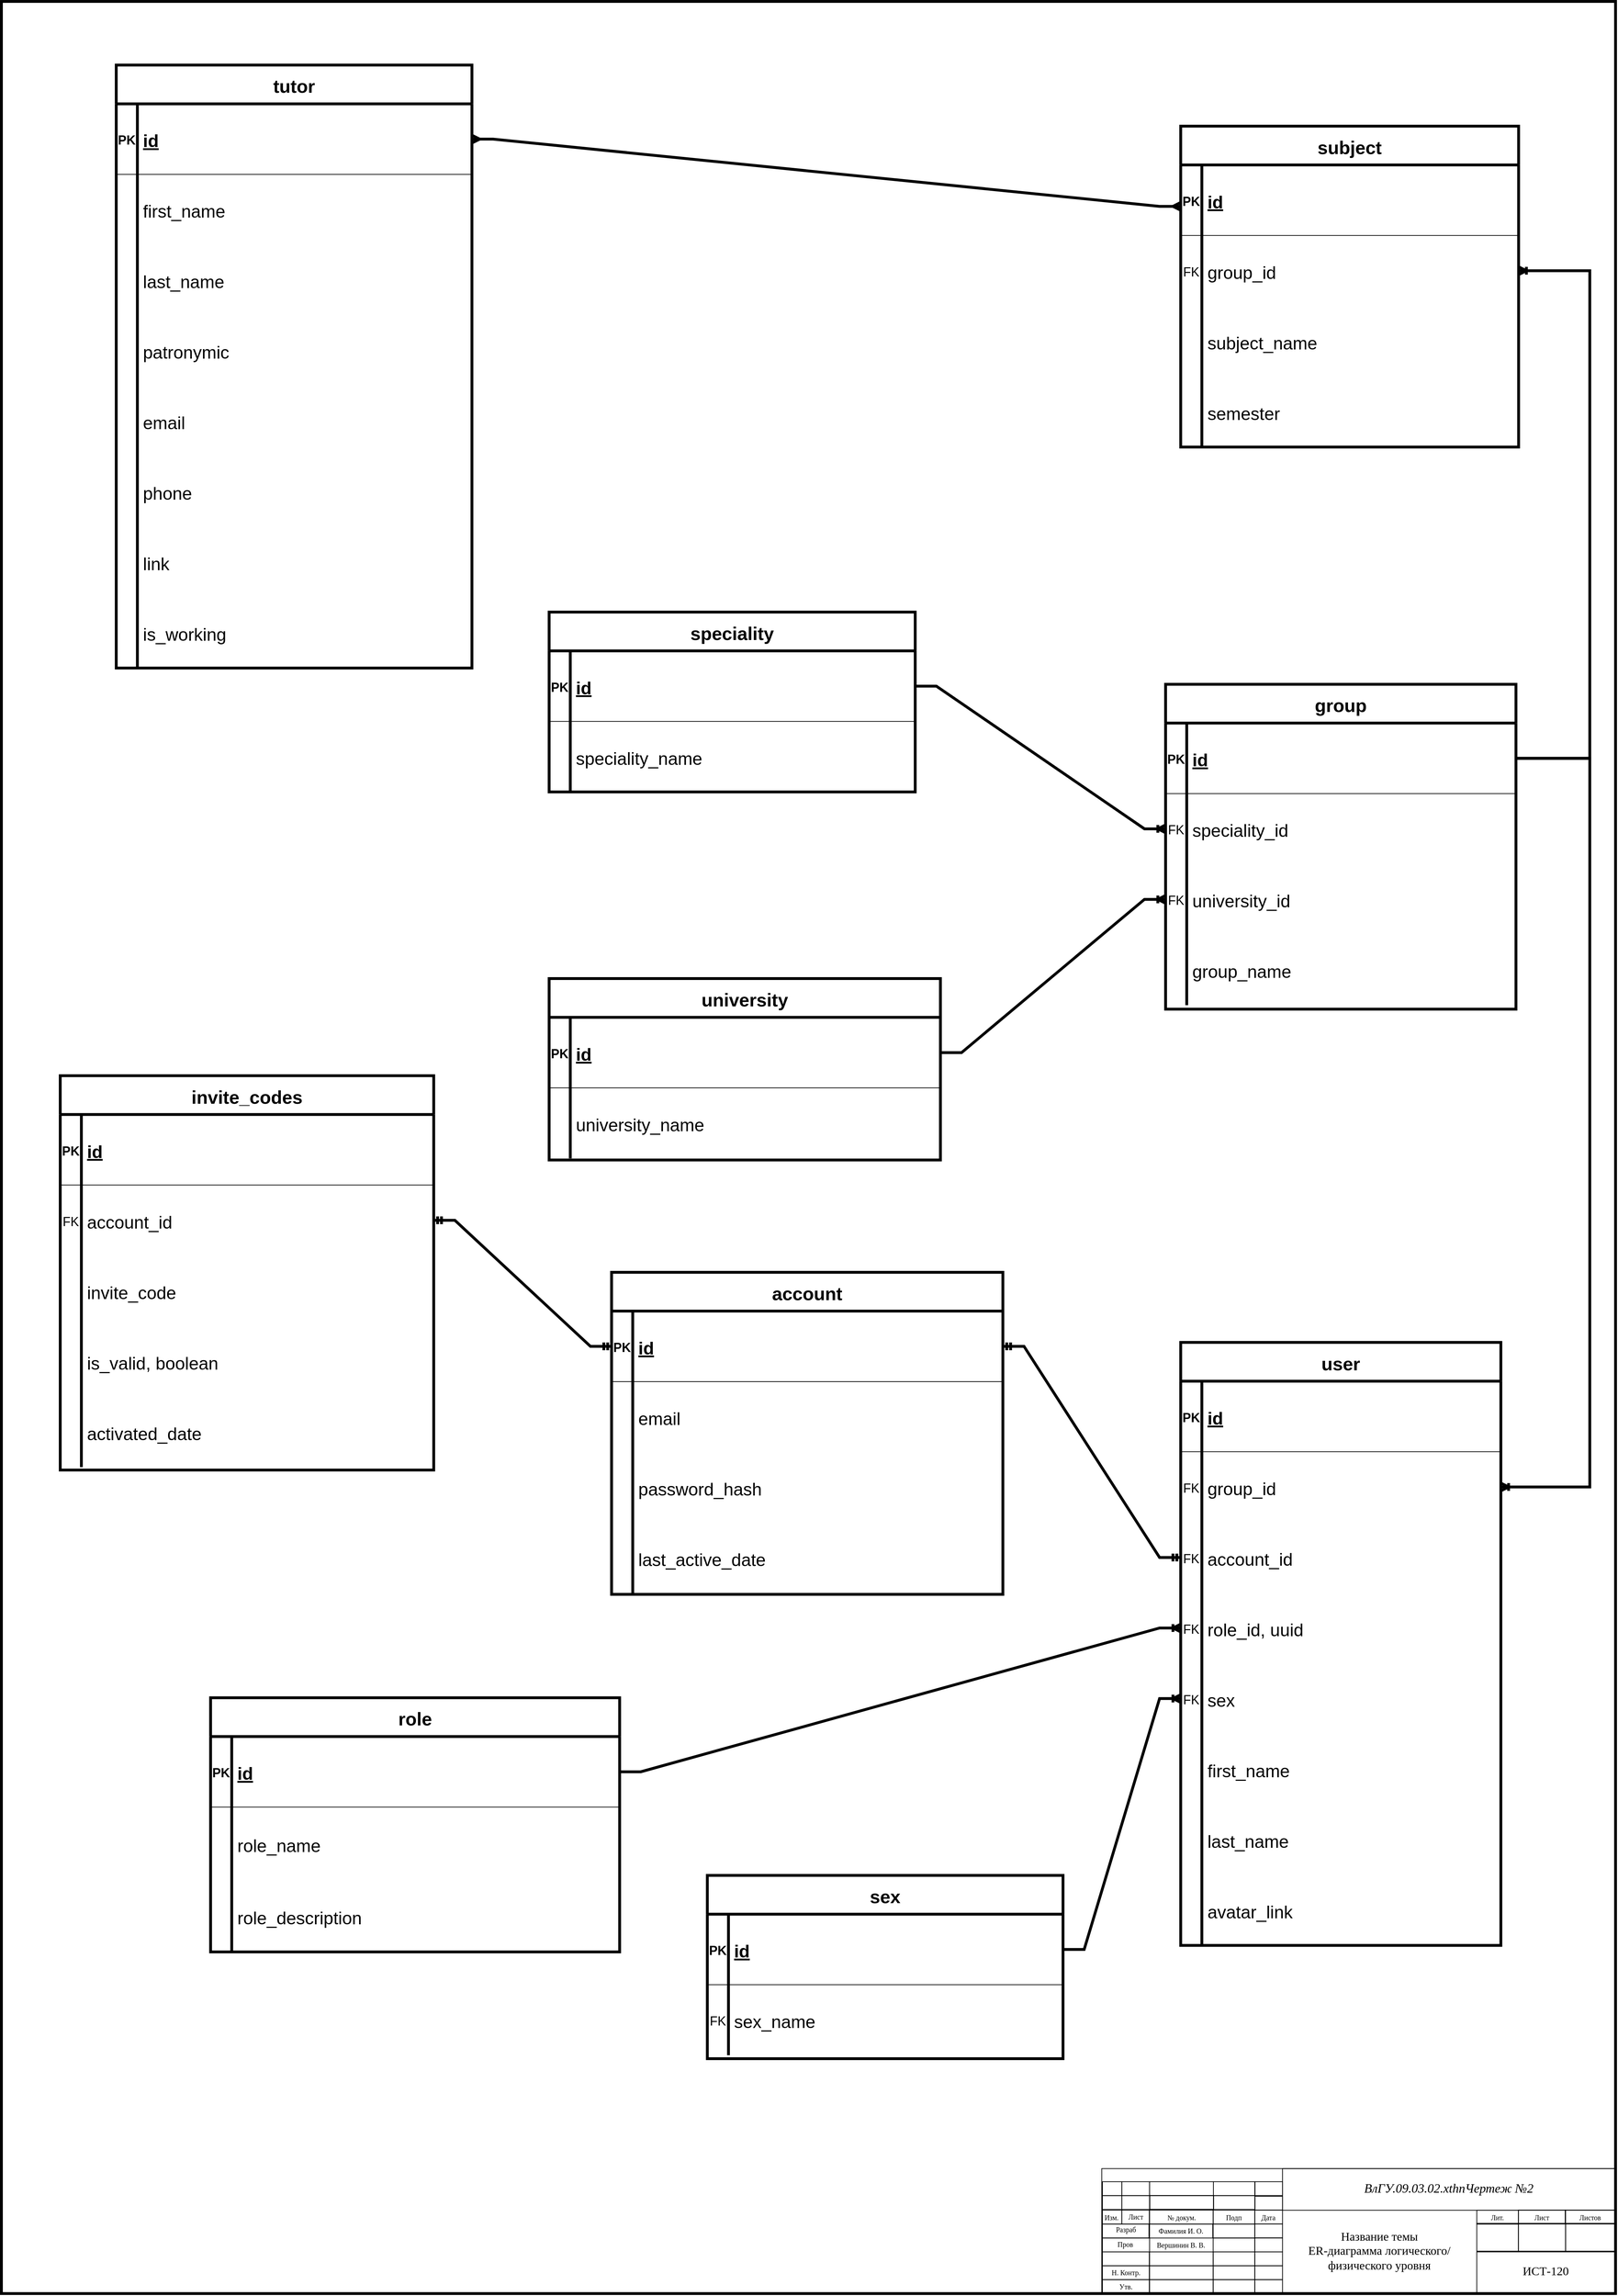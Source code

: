 <mxfile version="17.5.0" type="github">
  <diagram id="R2lEEEUBdFMjLlhIrx00" name="Page-1">
    <mxGraphModel dx="1315" dy="728" grid="1" gridSize="3.937" guides="1" tooltips="1" connect="1" arrows="1" fold="1" page="1" pageScale="1" pageWidth="2339" pageHeight="3300" math="0" shadow="0" extFonts="Permanent Marker^https://fonts.googleapis.com/css?family=Permanent+Marker">
      <root>
        <mxCell id="0" />
        <mxCell id="1" parent="0" />
        <mxCell id="bOlvTl43doBLw3R69mOg-1" value="" style="rounded=0;whiteSpace=wrap;html=1;fillColor=none;strokeWidth=4;" parent="1" vertex="1">
          <mxGeometry x="30.01" y="20.03" width="2290" height="3250" as="geometry" />
        </mxCell>
        <mxCell id="bOlvTl43doBLw3R69mOg-2" value="" style="rounded=0;whiteSpace=wrap;html=1;fillColor=none;" parent="1" vertex="1">
          <mxGeometry x="1591.11" y="3092.86" width="728.35" height="177.165" as="geometry" />
        </mxCell>
        <mxCell id="UN5E2BRM_m0n_mUQd9ct-3" value="" style="rounded=0;whiteSpace=wrap;html=1;fillColor=none;" parent="1" vertex="1">
          <mxGeometry x="1592.01" y="3131.16" width="27.559" height="19.685" as="geometry" />
        </mxCell>
        <mxCell id="UN5E2BRM_m0n_mUQd9ct-4" value="" style="rounded=0;whiteSpace=wrap;html=1;fillColor=none;" parent="1" vertex="1">
          <mxGeometry x="1592.0" y="3151.67" width="27.559" height="19.685" as="geometry" />
        </mxCell>
        <mxCell id="UN5E2BRM_m0n_mUQd9ct-5" value="" style="rounded=0;whiteSpace=wrap;html=1;fillColor=none;" parent="1" vertex="1">
          <mxGeometry x="1592.01" y="3111.47" width="27.559" height="19.685" as="geometry" />
        </mxCell>
        <mxCell id="UN5E2BRM_m0n_mUQd9ct-9" value="" style="rounded=0;whiteSpace=wrap;html=1;fillColor=none;" parent="1" vertex="1">
          <mxGeometry x="1619.57" y="3131.16" width="39.37" height="19.685" as="geometry" />
        </mxCell>
        <mxCell id="UN5E2BRM_m0n_mUQd9ct-10" value="" style="rounded=0;whiteSpace=wrap;html=1;fillColor=none;" parent="1" vertex="1">
          <mxGeometry x="1619.56" y="3151.67" width="39.37" height="19.685" as="geometry" />
        </mxCell>
        <mxCell id="UN5E2BRM_m0n_mUQd9ct-11" value="" style="rounded=0;whiteSpace=wrap;html=1;fillColor=none;" parent="1" vertex="1">
          <mxGeometry x="1619.57" y="3111.47" width="39.37" height="19.685" as="geometry" />
        </mxCell>
        <mxCell id="UN5E2BRM_m0n_mUQd9ct-14" value="" style="rounded=0;whiteSpace=wrap;html=1;fillColor=none;" parent="1" vertex="1">
          <mxGeometry x="1658.94" y="3131.16" width="90.551" height="19.685" as="geometry" />
        </mxCell>
        <mxCell id="UN5E2BRM_m0n_mUQd9ct-15" value="" style="rounded=0;whiteSpace=wrap;html=1;fillColor=none;" parent="1" vertex="1">
          <mxGeometry x="1659.28" y="3130.94" width="90.551" height="19.685" as="geometry" />
        </mxCell>
        <mxCell id="UN5E2BRM_m0n_mUQd9ct-16" value="" style="rounded=0;whiteSpace=wrap;html=1;fillColor=none;" parent="1" vertex="1">
          <mxGeometry x="1658.94" y="3111.47" width="90.551" height="19.685" as="geometry" />
        </mxCell>
        <mxCell id="UN5E2BRM_m0n_mUQd9ct-19" value="" style="rounded=0;whiteSpace=wrap;html=1;fillColor=none;" parent="1" vertex="1">
          <mxGeometry x="1749.49" y="3131.16" width="59.055" height="19.685" as="geometry" />
        </mxCell>
        <mxCell id="UN5E2BRM_m0n_mUQd9ct-20" value="" style="rounded=0;whiteSpace=wrap;html=1;fillColor=none;" parent="1" vertex="1">
          <mxGeometry x="1749.14" y="3151.67" width="59.055" height="19.685" as="geometry" />
        </mxCell>
        <mxCell id="UN5E2BRM_m0n_mUQd9ct-21" value="" style="rounded=0;whiteSpace=wrap;html=1;fillColor=none;" parent="1" vertex="1">
          <mxGeometry x="1749.49" y="3111.47" width="59.055" height="19.685" as="geometry" />
        </mxCell>
        <mxCell id="UN5E2BRM_m0n_mUQd9ct-24" value="" style="rounded=0;whiteSpace=wrap;html=1;fillColor=none;" parent="1" vertex="1">
          <mxGeometry x="1808.21" y="3132" width="39.37" height="19.685" as="geometry" />
        </mxCell>
        <mxCell id="UN5E2BRM_m0n_mUQd9ct-25" value="" style="rounded=0;whiteSpace=wrap;html=1;fillColor=none;" parent="1" vertex="1">
          <mxGeometry x="1808.2" y="3151.67" width="39.37" height="19.685" as="geometry" />
        </mxCell>
        <mxCell id="UN5E2BRM_m0n_mUQd9ct-26" value="" style="rounded=0;whiteSpace=wrap;html=1;fillColor=none;" parent="1" vertex="1">
          <mxGeometry x="1808.19" y="3111.47" width="39.37" height="19.685" as="geometry" />
        </mxCell>
        <mxCell id="UN5E2BRM_m0n_mUQd9ct-27" value="" style="rounded=0;whiteSpace=wrap;html=1;fillColor=none;" parent="1" vertex="1">
          <mxGeometry x="1847.56" y="3092.86" width="472.43" height="59.055" as="geometry" />
        </mxCell>
        <mxCell id="UN5E2BRM_m0n_mUQd9ct-28" value="Изм." style="text;html=1;strokeColor=none;fillColor=none;align=center;verticalAlign=middle;whiteSpace=wrap;rounded=0;fontFamily=Times New Roman;fontSize=10;" parent="1" vertex="1">
          <mxGeometry x="1591.11" y="3151.66" width="27.559" height="19.685" as="geometry" />
        </mxCell>
        <mxCell id="UN5E2BRM_m0n_mUQd9ct-29" value="Лист" style="text;html=1;strokeColor=none;fillColor=none;align=center;verticalAlign=middle;whiteSpace=wrap;rounded=0;fontFamily=Times New Roman;fontSize=10;" parent="1" vertex="1">
          <mxGeometry x="1619.91" y="3150.85" width="39.37" height="19.685" as="geometry" />
        </mxCell>
        <mxCell id="UN5E2BRM_m0n_mUQd9ct-30" value="№ докум." style="text;html=1;strokeColor=none;fillColor=none;align=center;verticalAlign=middle;whiteSpace=wrap;rounded=0;fontFamily=Times New Roman;fontSize=10;" parent="1" vertex="1">
          <mxGeometry x="1659.28" y="3151.66" width="90.551" height="19.68" as="geometry" />
        </mxCell>
        <mxCell id="UN5E2BRM_m0n_mUQd9ct-31" value="Подп" style="text;html=1;strokeColor=none;fillColor=none;align=center;verticalAlign=middle;whiteSpace=wrap;rounded=0;fontFamily=Times New Roman;fontSize=10;" parent="1" vertex="1">
          <mxGeometry x="1748.59" y="3151.93" width="59.055" height="19.68" as="geometry" />
        </mxCell>
        <mxCell id="UN5E2BRM_m0n_mUQd9ct-32" value="Дата" style="text;html=1;strokeColor=none;fillColor=none;align=center;verticalAlign=middle;whiteSpace=wrap;rounded=0;fontFamily=Times New Roman;fontSize=10;" parent="1" vertex="1">
          <mxGeometry x="1808.19" y="3151.93" width="39.37" height="19.685" as="geometry" />
        </mxCell>
        <mxCell id="UN5E2BRM_m0n_mUQd9ct-34" value="" style="rounded=0;whiteSpace=wrap;html=1;fillColor=none;" parent="1" vertex="1">
          <mxGeometry x="1592" y="3171.6" width="66.929" height="19.68" as="geometry" />
        </mxCell>
        <mxCell id="UN5E2BRM_m0n_mUQd9ct-35" value="" style="rounded=0;whiteSpace=wrap;html=1;fillColor=none;" parent="1" vertex="1">
          <mxGeometry x="1592" y="3191.28" width="66.929" height="19.68" as="geometry" />
        </mxCell>
        <mxCell id="UN5E2BRM_m0n_mUQd9ct-36" value="" style="rounded=0;whiteSpace=wrap;html=1;fillColor=none;" parent="1" vertex="1">
          <mxGeometry x="1592" y="3210.96" width="66.929" height="19.68" as="geometry" />
        </mxCell>
        <mxCell id="UN5E2BRM_m0n_mUQd9ct-37" value="" style="rounded=0;whiteSpace=wrap;html=1;fillColor=none;" parent="1" vertex="1">
          <mxGeometry x="1592" y="3230.64" width="66.929" height="19.68" as="geometry" />
        </mxCell>
        <mxCell id="UN5E2BRM_m0n_mUQd9ct-38" value="" style="rounded=0;whiteSpace=wrap;html=1;fillColor=none;" parent="1" vertex="1">
          <mxGeometry x="1592" y="3250.32" width="66.929" height="19.68" as="geometry" />
        </mxCell>
        <mxCell id="UN5E2BRM_m0n_mUQd9ct-39" value="" style="rounded=0;whiteSpace=wrap;html=1;fillColor=none;" parent="1" vertex="1">
          <mxGeometry x="1658.6" y="3151.67" width="90.551" height="19.68" as="geometry" />
        </mxCell>
        <mxCell id="UN5E2BRM_m0n_mUQd9ct-42" value="" style="rounded=0;whiteSpace=wrap;html=1;fillColor=none;" parent="1" vertex="1">
          <mxGeometry x="1658.59" y="3210.96" width="90.551" height="19.68" as="geometry" />
        </mxCell>
        <mxCell id="UN5E2BRM_m0n_mUQd9ct-43" value="" style="rounded=0;whiteSpace=wrap;html=1;fillColor=none;" parent="1" vertex="1">
          <mxGeometry x="1658.59" y="3230.64" width="90.551" height="19.68" as="geometry" />
        </mxCell>
        <mxCell id="UN5E2BRM_m0n_mUQd9ct-44" value="" style="rounded=0;whiteSpace=wrap;html=1;fillColor=none;" parent="1" vertex="1">
          <mxGeometry x="1658.59" y="3250.32" width="90.551" height="19.68" as="geometry" />
        </mxCell>
        <mxCell id="UN5E2BRM_m0n_mUQd9ct-45" value="" style="rounded=0;whiteSpace=wrap;html=1;fillColor=none;" parent="1" vertex="1">
          <mxGeometry x="1749.15" y="3171.61" width="59.055" height="19.68" as="geometry" />
        </mxCell>
        <mxCell id="UN5E2BRM_m0n_mUQd9ct-46" value="" style="rounded=0;whiteSpace=wrap;html=1;fillColor=none;" parent="1" vertex="1">
          <mxGeometry x="1749.14" y="3191.28" width="59.055" height="19.68" as="geometry" />
        </mxCell>
        <mxCell id="UN5E2BRM_m0n_mUQd9ct-48" value="" style="rounded=0;whiteSpace=wrap;html=1;fillColor=none;" parent="1" vertex="1">
          <mxGeometry x="1749.14" y="3210.96" width="59.055" height="19.68" as="geometry" />
        </mxCell>
        <mxCell id="UN5E2BRM_m0n_mUQd9ct-49" value="" style="rounded=0;whiteSpace=wrap;html=1;fillColor=none;" parent="1" vertex="1">
          <mxGeometry x="1749.14" y="3230.64" width="59.055" height="19.68" as="geometry" />
        </mxCell>
        <mxCell id="UN5E2BRM_m0n_mUQd9ct-50" value="" style="rounded=0;whiteSpace=wrap;html=1;fillColor=none;" parent="1" vertex="1">
          <mxGeometry x="1749.14" y="3250.32" width="59.055" height="19.68" as="geometry" />
        </mxCell>
        <mxCell id="UN5E2BRM_m0n_mUQd9ct-51" value="" style="rounded=0;whiteSpace=wrap;html=1;fillColor=none;" parent="1" vertex="1">
          <mxGeometry x="1808.19" y="3171.35" width="39.37" height="19.68" as="geometry" />
        </mxCell>
        <mxCell id="UN5E2BRM_m0n_mUQd9ct-52" value="" style="rounded=0;whiteSpace=wrap;html=1;fillColor=none;" parent="1" vertex="1">
          <mxGeometry x="1808.2" y="3191.28" width="39.37" height="19.68" as="geometry" />
        </mxCell>
        <mxCell id="UN5E2BRM_m0n_mUQd9ct-54" value="" style="rounded=0;whiteSpace=wrap;html=1;fillColor=none;" parent="1" vertex="1">
          <mxGeometry x="1808.2" y="3210.96" width="39.37" height="19.68" as="geometry" />
        </mxCell>
        <mxCell id="UN5E2BRM_m0n_mUQd9ct-55" value="" style="rounded=0;whiteSpace=wrap;html=1;fillColor=none;" parent="1" vertex="1">
          <mxGeometry x="1808.2" y="3230.64" width="39.37" height="19.68" as="geometry" />
        </mxCell>
        <mxCell id="UN5E2BRM_m0n_mUQd9ct-56" value="" style="rounded=0;whiteSpace=wrap;html=1;fillColor=none;" parent="1" vertex="1">
          <mxGeometry x="1808.2" y="3250.32" width="39.37" height="19.68" as="geometry" />
        </mxCell>
        <mxCell id="UN5E2BRM_m0n_mUQd9ct-58" value="" style="rounded=0;whiteSpace=wrap;html=1;fontFamily=Times New Roman;fontSize=10;fillColor=none;" parent="1" vertex="1">
          <mxGeometry x="2248.59" y="3151.68" width="70.866" height="19.685" as="geometry" />
        </mxCell>
        <mxCell id="UN5E2BRM_m0n_mUQd9ct-59" value="" style="rounded=0;whiteSpace=wrap;html=1;fontFamily=Times New Roman;fontSize=10;fillColor=none;" parent="1" vertex="1">
          <mxGeometry x="2249.14" y="3170.53" width="70.866" height="39.37" as="geometry" />
        </mxCell>
        <mxCell id="UN5E2BRM_m0n_mUQd9ct-65" value="" style="rounded=0;whiteSpace=wrap;html=1;fontFamily=Times New Roman;fontSize=10;fillColor=none;" parent="1" vertex="1">
          <mxGeometry x="2182.23" y="3151.68" width="66.929" height="19.685" as="geometry" />
        </mxCell>
        <mxCell id="UN5E2BRM_m0n_mUQd9ct-66" value="" style="rounded=0;whiteSpace=wrap;html=1;fontFamily=Times New Roman;fontSize=10;fillColor=none;" parent="1" vertex="1">
          <mxGeometry x="2182.21" y="3170.53" width="66.929" height="39.37" as="geometry" />
        </mxCell>
        <mxCell id="UN5E2BRM_m0n_mUQd9ct-68" value="" style="rounded=0;whiteSpace=wrap;html=1;fontFamily=Times New Roman;fontSize=10;fillColor=none;" parent="1" vertex="1">
          <mxGeometry x="2123.18" y="3151.92" width="59.055" height="19.685" as="geometry" />
        </mxCell>
        <mxCell id="UN5E2BRM_m0n_mUQd9ct-69" value="" style="rounded=0;whiteSpace=wrap;html=1;fontFamily=Times New Roman;fontSize=10;fillColor=none;" parent="1" vertex="1">
          <mxGeometry x="2123.16" y="3170.53" width="59.05" height="39.37" as="geometry" />
        </mxCell>
        <mxCell id="UN5E2BRM_m0n_mUQd9ct-71" value="" style="rounded=0;whiteSpace=wrap;html=1;fontFamily=Times New Roman;fontSize=10;fillColor=none;" parent="1" vertex="1">
          <mxGeometry x="2123.14" y="3210.97" width="196.85" height="59.055" as="geometry" />
        </mxCell>
        <mxCell id="UN5E2BRM_m0n_mUQd9ct-72" value="Разраб" style="text;html=1;strokeColor=none;fillColor=none;align=center;verticalAlign=middle;whiteSpace=wrap;rounded=0;fontFamily=Times New Roman;fontSize=10;" parent="1" vertex="1">
          <mxGeometry x="1592.35" y="3169.47" width="66.929" height="19.68" as="geometry" />
        </mxCell>
        <mxCell id="UN5E2BRM_m0n_mUQd9ct-73" value="Пров" style="text;html=1;strokeColor=none;fillColor=none;align=center;verticalAlign=middle;whiteSpace=wrap;rounded=0;fontFamily=Times New Roman;fontSize=10;" parent="1" vertex="1">
          <mxGeometry x="1591.107" y="3190.217" width="66.929" height="19.68" as="geometry" />
        </mxCell>
        <mxCell id="UN5E2BRM_m0n_mUQd9ct-75" value="Н. Контр." style="text;html=1;strokeColor=none;fillColor=none;align=center;verticalAlign=middle;whiteSpace=wrap;rounded=0;fontFamily=Times New Roman;fontSize=10;" parent="1" vertex="1">
          <mxGeometry x="1592.001" y="3230.641" width="66.929" height="19.68" as="geometry" />
        </mxCell>
        <mxCell id="UN5E2BRM_m0n_mUQd9ct-76" value="Утв." style="text;html=1;strokeColor=none;fillColor=none;align=center;verticalAlign=middle;whiteSpace=wrap;rounded=0;fontFamily=Times New Roman;fontSize=10;" parent="1" vertex="1">
          <mxGeometry x="1592.008" y="3250.348" width="66.929" height="19.68" as="geometry" />
        </mxCell>
        <mxCell id="UN5E2BRM_m0n_mUQd9ct-77" value="Лит." style="text;html=1;strokeColor=none;fillColor=none;align=center;verticalAlign=middle;whiteSpace=wrap;rounded=0;fontFamily=Times New Roman;fontSize=10;" parent="1" vertex="1">
          <mxGeometry x="2123.18" y="3151.93" width="59.055" height="19.68" as="geometry" />
        </mxCell>
        <mxCell id="UN5E2BRM_m0n_mUQd9ct-78" value="Лист" style="text;html=1;strokeColor=none;fillColor=none;align=center;verticalAlign=middle;whiteSpace=wrap;rounded=0;fontFamily=Times New Roman;fontSize=10;" parent="1" vertex="1">
          <mxGeometry x="2182.232" y="3151.682" width="66.929" height="19.68" as="geometry" />
        </mxCell>
        <mxCell id="UN5E2BRM_m0n_mUQd9ct-79" value="Листов" style="text;html=1;strokeColor=none;fillColor=none;align=center;verticalAlign=middle;whiteSpace=wrap;rounded=0;fontFamily=Times New Roman;fontSize=10;" parent="1" vertex="1">
          <mxGeometry x="2249.16" y="3151.68" width="69.75" height="19.68" as="geometry" />
        </mxCell>
        <mxCell id="UN5E2BRM_m0n_mUQd9ct-80" value="" style="rounded=0;whiteSpace=wrap;html=1;fillColor=none;" parent="1" vertex="1">
          <mxGeometry x="1658.04" y="3171.61" width="90.551" height="19.685" as="geometry" />
        </mxCell>
        <mxCell id="UN5E2BRM_m0n_mUQd9ct-81" value="Вершинин В. В." style="text;html=1;strokeColor=none;fillColor=none;align=center;verticalAlign=middle;whiteSpace=wrap;rounded=0;fontFamily=Times New Roman;fontSize=10;" parent="1" vertex="1">
          <mxGeometry x="1659.28" y="3191.03" width="88.74" height="19.68" as="geometry" />
        </mxCell>
        <mxCell id="UN5E2BRM_m0n_mUQd9ct-82" value="Фамилия И. О." style="text;html=1;strokeColor=none;fillColor=none;align=center;verticalAlign=middle;whiteSpace=wrap;rounded=0;fontFamily=Times New Roman;fontSize=10;" parent="1" vertex="1">
          <mxGeometry x="1658.597" y="3171.337" width="88.74" height="19.68" as="geometry" />
        </mxCell>
        <mxCell id="UN5E2BRM_m0n_mUQd9ct-83" value="&lt;p class=&quot;MsoNormal&quot; align=&quot;center&quot;&gt;&lt;i&gt;&lt;span style=&quot;font-size: 18px&quot;&gt;ВлГУ.09.03.02.xthnЧертеж №2&lt;/span&gt;&lt;/i&gt;&lt;/p&gt;" style="text;html=1;strokeColor=none;fillColor=none;align=center;verticalAlign=middle;whiteSpace=wrap;rounded=0;fontFamily=Times New Roman;fontSize=10;" parent="1" vertex="1">
          <mxGeometry x="1847.56" y="3092.86" width="471.33" height="56.74" as="geometry" />
        </mxCell>
        <mxCell id="UN5E2BRM_m0n_mUQd9ct-84" value="&lt;font style=&quot;font-size: 17px&quot;&gt;ИСТ-120&lt;/font&gt;" style="text;html=1;strokeColor=none;fillColor=none;align=center;verticalAlign=middle;whiteSpace=wrap;rounded=0;fontFamily=Times New Roman;fontSize=10;" parent="1" vertex="1">
          <mxGeometry x="2123.18" y="3209.9" width="195.71" height="57.81" as="geometry" />
        </mxCell>
        <mxCell id="UN5E2BRM_m0n_mUQd9ct-85" value="&lt;font style=&quot;font-size: 17px&quot;&gt;Название темы&lt;br&gt;ER-диаграмма логического/физического уровня&lt;br&gt;&lt;/font&gt;" style="text;html=1;strokeColor=none;fillColor=none;align=center;verticalAlign=middle;whiteSpace=wrap;rounded=0;fontFamily=Times New Roman;fontSize=10;" parent="1" vertex="1">
          <mxGeometry x="1847.58" y="3151.93" width="274.46" height="116.09" as="geometry" />
        </mxCell>
        <mxCell id="xkobcFin9VNGDIBJeJWe-156" value="group" style="shape=table;startSize=55;container=1;collapsible=1;childLayout=tableLayout;fixedRows=1;rowLines=0;fontStyle=1;align=center;resizeLast=1;fontSize=26;comic=0;strokeWidth=4;" parent="1" vertex="1">
          <mxGeometry x="1681.66" y="988.19" width="497.08" height="460.63" as="geometry" />
        </mxCell>
        <mxCell id="xkobcFin9VNGDIBJeJWe-157" value="" style="shape=tableRow;horizontal=0;startSize=0;swimlaneHead=0;swimlaneBody=0;fillColor=none;collapsible=0;dropTarget=0;points=[[0,0.5],[1,0.5]];portConstraint=eastwest;top=0;left=0;right=0;bottom=1;" parent="xkobcFin9VNGDIBJeJWe-156" vertex="1">
          <mxGeometry y="55" width="497.08" height="100" as="geometry" />
        </mxCell>
        <mxCell id="xkobcFin9VNGDIBJeJWe-158" value="PK" style="shape=partialRectangle;connectable=0;fillColor=none;top=0;left=0;bottom=0;right=0;fontStyle=1;overflow=hidden;fontSize=18;" parent="xkobcFin9VNGDIBJeJWe-157" vertex="1">
          <mxGeometry width="30" height="100" as="geometry">
            <mxRectangle width="30" height="100" as="alternateBounds" />
          </mxGeometry>
        </mxCell>
        <mxCell id="xkobcFin9VNGDIBJeJWe-159" value="id" style="shape=partialRectangle;connectable=0;fillColor=none;top=0;left=0;bottom=0;right=0;align=left;spacingLeft=6;fontStyle=5;overflow=hidden;fontSize=25;" parent="xkobcFin9VNGDIBJeJWe-157" vertex="1">
          <mxGeometry x="30" width="467.08" height="100" as="geometry">
            <mxRectangle width="467.08" height="100" as="alternateBounds" />
          </mxGeometry>
        </mxCell>
        <mxCell id="xkobcFin9VNGDIBJeJWe-160" value="" style="shape=tableRow;horizontal=0;startSize=0;swimlaneHead=0;swimlaneBody=0;fillColor=none;collapsible=0;dropTarget=0;points=[[0,0.5],[1,0.5]];portConstraint=eastwest;top=0;left=0;right=0;bottom=0;" parent="xkobcFin9VNGDIBJeJWe-156" vertex="1">
          <mxGeometry y="155" width="497.08" height="100" as="geometry" />
        </mxCell>
        <mxCell id="xkobcFin9VNGDIBJeJWe-161" value="FK" style="shape=partialRectangle;connectable=0;fillColor=none;top=0;left=0;bottom=0;right=0;fontStyle=0;overflow=hidden;fontSize=18;" parent="xkobcFin9VNGDIBJeJWe-160" vertex="1">
          <mxGeometry width="30" height="100" as="geometry">
            <mxRectangle width="30" height="100" as="alternateBounds" />
          </mxGeometry>
        </mxCell>
        <mxCell id="xkobcFin9VNGDIBJeJWe-162" value="speciality_id" style="shape=partialRectangle;connectable=0;fillColor=none;top=0;left=0;bottom=0;right=0;align=left;spacingLeft=6;fontStyle=0;overflow=hidden;fontSize=25;" parent="xkobcFin9VNGDIBJeJWe-160" vertex="1">
          <mxGeometry x="30" width="467.08" height="100" as="geometry">
            <mxRectangle width="467.08" height="100" as="alternateBounds" />
          </mxGeometry>
        </mxCell>
        <mxCell id="xkobcFin9VNGDIBJeJWe-163" value="" style="shape=tableRow;horizontal=0;startSize=0;swimlaneHead=0;swimlaneBody=0;fillColor=none;collapsible=0;dropTarget=0;points=[[0,0.5],[1,0.5]];portConstraint=eastwest;top=0;left=0;right=0;bottom=0;" parent="xkobcFin9VNGDIBJeJWe-156" vertex="1">
          <mxGeometry y="255" width="497.08" height="100" as="geometry" />
        </mxCell>
        <mxCell id="xkobcFin9VNGDIBJeJWe-164" value="FK" style="shape=partialRectangle;connectable=0;fillColor=none;top=0;left=0;bottom=0;right=0;editable=1;overflow=hidden;fontSize=18;" parent="xkobcFin9VNGDIBJeJWe-163" vertex="1">
          <mxGeometry width="30" height="100" as="geometry">
            <mxRectangle width="30" height="100" as="alternateBounds" />
          </mxGeometry>
        </mxCell>
        <mxCell id="xkobcFin9VNGDIBJeJWe-165" value="university_id" style="shape=partialRectangle;connectable=0;fillColor=none;top=0;left=0;bottom=0;right=0;align=left;spacingLeft=6;overflow=hidden;fontSize=25;" parent="xkobcFin9VNGDIBJeJWe-163" vertex="1">
          <mxGeometry x="30" width="467.08" height="100" as="geometry">
            <mxRectangle width="467.08" height="100" as="alternateBounds" />
          </mxGeometry>
        </mxCell>
        <mxCell id="xkobcFin9VNGDIBJeJWe-166" value="" style="shape=tableRow;horizontal=0;startSize=0;swimlaneHead=0;swimlaneBody=0;fillColor=none;collapsible=0;dropTarget=0;points=[[0,0.5],[1,0.5]];portConstraint=eastwest;top=0;left=0;right=0;bottom=0;" parent="xkobcFin9VNGDIBJeJWe-156" vertex="1">
          <mxGeometry y="355" width="497.08" height="100" as="geometry" />
        </mxCell>
        <mxCell id="xkobcFin9VNGDIBJeJWe-167" value="" style="shape=partialRectangle;connectable=0;fillColor=none;top=0;left=0;bottom=0;right=0;editable=1;overflow=hidden;" parent="xkobcFin9VNGDIBJeJWe-166" vertex="1">
          <mxGeometry width="30" height="100" as="geometry">
            <mxRectangle width="30" height="100" as="alternateBounds" />
          </mxGeometry>
        </mxCell>
        <mxCell id="xkobcFin9VNGDIBJeJWe-168" value="group_name" style="shape=partialRectangle;connectable=0;fillColor=none;top=0;left=0;bottom=0;right=0;align=left;spacingLeft=6;overflow=hidden;fontSize=25;" parent="xkobcFin9VNGDIBJeJWe-166" vertex="1">
          <mxGeometry x="30" width="467.08" height="100" as="geometry">
            <mxRectangle width="467.08" height="100" as="alternateBounds" />
          </mxGeometry>
        </mxCell>
        <mxCell id="xkobcFin9VNGDIBJeJWe-169" value="" style="edgeStyle=entityRelationEdgeStyle;fontSize=12;html=1;endArrow=ERoneToMany;rounded=0;exitX=1;exitY=0.5;exitDx=0;exitDy=0;entryX=0;entryY=0.5;entryDx=0;entryDy=0;strokeWidth=4;" parent="1" source="xkobcFin9VNGDIBJeJWe-287" target="xkobcFin9VNGDIBJeJWe-160" edge="1">
          <mxGeometry width="100" height="100" relative="1" as="geometry">
            <mxPoint x="4302.069" y="4792.646" as="sourcePoint" />
            <mxPoint x="1677.877" y="1227.033" as="targetPoint" />
          </mxGeometry>
        </mxCell>
        <mxCell id="xkobcFin9VNGDIBJeJWe-170" value="subject" style="shape=table;startSize=55;container=1;collapsible=1;childLayout=tableLayout;fixedRows=1;rowLines=0;fontStyle=1;align=center;resizeLast=1;fontSize=26;comic=0;strokeWidth=4;" parent="1" vertex="1">
          <mxGeometry x="1703.11" y="196.85" width="479.42" height="455" as="geometry" />
        </mxCell>
        <mxCell id="xkobcFin9VNGDIBJeJWe-171" value="" style="shape=tableRow;horizontal=0;startSize=0;swimlaneHead=0;swimlaneBody=0;fillColor=none;collapsible=0;dropTarget=0;points=[[0,0.5],[1,0.5]];portConstraint=eastwest;top=0;left=0;right=0;bottom=1;" parent="xkobcFin9VNGDIBJeJWe-170" vertex="1">
          <mxGeometry y="55" width="479.42" height="100" as="geometry" />
        </mxCell>
        <mxCell id="xkobcFin9VNGDIBJeJWe-172" value="PK" style="shape=partialRectangle;connectable=0;fillColor=none;top=0;left=0;bottom=0;right=0;fontStyle=1;overflow=hidden;fontSize=18;" parent="xkobcFin9VNGDIBJeJWe-171" vertex="1">
          <mxGeometry width="30" height="100" as="geometry">
            <mxRectangle width="30" height="100" as="alternateBounds" />
          </mxGeometry>
        </mxCell>
        <mxCell id="xkobcFin9VNGDIBJeJWe-173" value="id" style="shape=partialRectangle;connectable=0;fillColor=none;top=0;left=0;bottom=0;right=0;align=left;spacingLeft=6;fontStyle=5;overflow=hidden;fontSize=25;" parent="xkobcFin9VNGDIBJeJWe-171" vertex="1">
          <mxGeometry x="30" width="449.42" height="100" as="geometry">
            <mxRectangle width="449.42" height="100" as="alternateBounds" />
          </mxGeometry>
        </mxCell>
        <mxCell id="xkobcFin9VNGDIBJeJWe-174" value="" style="shape=tableRow;horizontal=0;startSize=0;swimlaneHead=0;swimlaneBody=0;fillColor=none;collapsible=0;dropTarget=0;points=[[0,0.5],[1,0.5]];portConstraint=eastwest;top=0;left=0;right=0;bottom=0;" parent="xkobcFin9VNGDIBJeJWe-170" vertex="1">
          <mxGeometry y="155" width="479.42" height="100" as="geometry" />
        </mxCell>
        <mxCell id="xkobcFin9VNGDIBJeJWe-175" value="FK" style="shape=partialRectangle;connectable=0;fillColor=none;top=0;left=0;bottom=0;right=0;fontStyle=0;overflow=hidden;fontSize=18;" parent="xkobcFin9VNGDIBJeJWe-174" vertex="1">
          <mxGeometry width="30" height="100" as="geometry">
            <mxRectangle width="30" height="100" as="alternateBounds" />
          </mxGeometry>
        </mxCell>
        <mxCell id="xkobcFin9VNGDIBJeJWe-176" value="group_id" style="shape=partialRectangle;connectable=0;fillColor=none;top=0;left=0;bottom=0;right=0;align=left;spacingLeft=6;fontStyle=0;overflow=hidden;fontSize=25;" parent="xkobcFin9VNGDIBJeJWe-174" vertex="1">
          <mxGeometry x="30" width="449.42" height="100" as="geometry">
            <mxRectangle width="449.42" height="100" as="alternateBounds" />
          </mxGeometry>
        </mxCell>
        <mxCell id="xkobcFin9VNGDIBJeJWe-177" value="" style="shape=tableRow;horizontal=0;startSize=0;swimlaneHead=0;swimlaneBody=0;fillColor=none;collapsible=0;dropTarget=0;points=[[0,0.5],[1,0.5]];portConstraint=eastwest;top=0;left=0;right=0;bottom=0;" parent="xkobcFin9VNGDIBJeJWe-170" vertex="1">
          <mxGeometry y="255" width="479.42" height="100" as="geometry" />
        </mxCell>
        <mxCell id="xkobcFin9VNGDIBJeJWe-178" value="" style="shape=partialRectangle;connectable=0;fillColor=none;top=0;left=0;bottom=0;right=0;editable=1;overflow=hidden;" parent="xkobcFin9VNGDIBJeJWe-177" vertex="1">
          <mxGeometry width="30" height="100" as="geometry">
            <mxRectangle width="30" height="100" as="alternateBounds" />
          </mxGeometry>
        </mxCell>
        <mxCell id="xkobcFin9VNGDIBJeJWe-179" value="subject_name" style="shape=partialRectangle;connectable=0;fillColor=none;top=0;left=0;bottom=0;right=0;align=left;spacingLeft=6;overflow=hidden;fontSize=25;" parent="xkobcFin9VNGDIBJeJWe-177" vertex="1">
          <mxGeometry x="30" width="449.42" height="100" as="geometry">
            <mxRectangle width="449.42" height="100" as="alternateBounds" />
          </mxGeometry>
        </mxCell>
        <mxCell id="xkobcFin9VNGDIBJeJWe-180" value="" style="shape=tableRow;horizontal=0;startSize=0;swimlaneHead=0;swimlaneBody=0;fillColor=none;collapsible=0;dropTarget=0;points=[[0,0.5],[1,0.5]];portConstraint=eastwest;top=0;left=0;right=0;bottom=0;" parent="xkobcFin9VNGDIBJeJWe-170" vertex="1">
          <mxGeometry y="355" width="479.42" height="100" as="geometry" />
        </mxCell>
        <mxCell id="xkobcFin9VNGDIBJeJWe-181" value="" style="shape=partialRectangle;connectable=0;fillColor=none;top=0;left=0;bottom=0;right=0;editable=1;overflow=hidden;" parent="xkobcFin9VNGDIBJeJWe-180" vertex="1">
          <mxGeometry width="30" height="100" as="geometry">
            <mxRectangle width="30" height="100" as="alternateBounds" />
          </mxGeometry>
        </mxCell>
        <mxCell id="xkobcFin9VNGDIBJeJWe-182" value="semester" style="shape=partialRectangle;connectable=0;fillColor=none;top=0;left=0;bottom=0;right=0;align=left;spacingLeft=6;overflow=hidden;fontSize=25;" parent="xkobcFin9VNGDIBJeJWe-180" vertex="1">
          <mxGeometry x="30" width="449.42" height="100" as="geometry">
            <mxRectangle width="449.42" height="100" as="alternateBounds" />
          </mxGeometry>
        </mxCell>
        <mxCell id="xkobcFin9VNGDIBJeJWe-183" value="" style="edgeStyle=elbowEdgeStyle;fontSize=12;html=1;endArrow=ERoneToMany;rounded=0;entryX=1;entryY=0.5;entryDx=0;entryDy=0;exitX=1;exitY=0.5;exitDx=0;exitDy=0;strokeWidth=4;" parent="1" source="xkobcFin9VNGDIBJeJWe-157" target="xkobcFin9VNGDIBJeJWe-174" edge="1">
          <mxGeometry width="100" height="100" relative="1" as="geometry">
            <mxPoint x="4950.547" y="2950.572" as="sourcePoint" />
            <mxPoint x="5202.873" y="2609.365" as="targetPoint" />
            <Array as="points">
              <mxPoint x="2283.46" y="715.223" />
            </Array>
          </mxGeometry>
        </mxCell>
        <mxCell id="xkobcFin9VNGDIBJeJWe-184" value="tutor" style="shape=table;startSize=55;container=1;collapsible=1;childLayout=tableLayout;fixedRows=1;rowLines=0;fontStyle=1;align=center;resizeLast=1;fontSize=26;comic=0;strokeWidth=4;" parent="1" vertex="1">
          <mxGeometry x="192.91" y="110.24" width="504.65" height="855" as="geometry" />
        </mxCell>
        <mxCell id="xkobcFin9VNGDIBJeJWe-185" value="" style="shape=tableRow;horizontal=0;startSize=0;swimlaneHead=0;swimlaneBody=0;fillColor=none;collapsible=0;dropTarget=0;points=[[0,0.5],[1,0.5]];portConstraint=eastwest;top=0;left=0;right=0;bottom=1;" parent="xkobcFin9VNGDIBJeJWe-184" vertex="1">
          <mxGeometry y="55" width="504.65" height="100" as="geometry" />
        </mxCell>
        <mxCell id="xkobcFin9VNGDIBJeJWe-186" value="PK" style="shape=partialRectangle;connectable=0;fillColor=none;top=0;left=0;bottom=0;right=0;fontStyle=1;overflow=hidden;fontSize=18;" parent="xkobcFin9VNGDIBJeJWe-185" vertex="1">
          <mxGeometry width="30" height="100" as="geometry">
            <mxRectangle width="30" height="100" as="alternateBounds" />
          </mxGeometry>
        </mxCell>
        <mxCell id="xkobcFin9VNGDIBJeJWe-187" value="id" style="shape=partialRectangle;connectable=0;fillColor=none;top=0;left=0;bottom=0;right=0;align=left;spacingLeft=6;fontStyle=5;overflow=hidden;fontSize=25;" parent="xkobcFin9VNGDIBJeJWe-185" vertex="1">
          <mxGeometry x="30" width="474.65" height="100" as="geometry">
            <mxRectangle width="474.65" height="100" as="alternateBounds" />
          </mxGeometry>
        </mxCell>
        <mxCell id="xkobcFin9VNGDIBJeJWe-188" value="" style="shape=tableRow;horizontal=0;startSize=0;swimlaneHead=0;swimlaneBody=0;fillColor=none;collapsible=0;dropTarget=0;points=[[0,0.5],[1,0.5]];portConstraint=eastwest;top=0;left=0;right=0;bottom=0;" parent="xkobcFin9VNGDIBJeJWe-184" vertex="1">
          <mxGeometry y="155" width="504.65" height="100" as="geometry" />
        </mxCell>
        <mxCell id="xkobcFin9VNGDIBJeJWe-189" value="" style="shape=partialRectangle;connectable=0;fillColor=none;top=0;left=0;bottom=0;right=0;editable=1;overflow=hidden;" parent="xkobcFin9VNGDIBJeJWe-188" vertex="1">
          <mxGeometry width="30" height="100" as="geometry">
            <mxRectangle width="30" height="100" as="alternateBounds" />
          </mxGeometry>
        </mxCell>
        <mxCell id="xkobcFin9VNGDIBJeJWe-190" value="first_name" style="shape=partialRectangle;connectable=0;fillColor=none;top=0;left=0;bottom=0;right=0;align=left;spacingLeft=6;overflow=hidden;fontSize=25;" parent="xkobcFin9VNGDIBJeJWe-188" vertex="1">
          <mxGeometry x="30" width="474.65" height="100" as="geometry">
            <mxRectangle width="474.65" height="100" as="alternateBounds" />
          </mxGeometry>
        </mxCell>
        <mxCell id="xkobcFin9VNGDIBJeJWe-191" value="" style="shape=tableRow;horizontal=0;startSize=0;swimlaneHead=0;swimlaneBody=0;fillColor=none;collapsible=0;dropTarget=0;points=[[0,0.5],[1,0.5]];portConstraint=eastwest;top=0;left=0;right=0;bottom=0;" parent="xkobcFin9VNGDIBJeJWe-184" vertex="1">
          <mxGeometry y="255" width="504.65" height="100" as="geometry" />
        </mxCell>
        <mxCell id="xkobcFin9VNGDIBJeJWe-192" value="" style="shape=partialRectangle;connectable=0;fillColor=none;top=0;left=0;bottom=0;right=0;editable=1;overflow=hidden;" parent="xkobcFin9VNGDIBJeJWe-191" vertex="1">
          <mxGeometry width="30" height="100" as="geometry">
            <mxRectangle width="30" height="100" as="alternateBounds" />
          </mxGeometry>
        </mxCell>
        <mxCell id="xkobcFin9VNGDIBJeJWe-193" value="last_name" style="shape=partialRectangle;connectable=0;fillColor=none;top=0;left=0;bottom=0;right=0;align=left;spacingLeft=6;overflow=hidden;fontSize=25;" parent="xkobcFin9VNGDIBJeJWe-191" vertex="1">
          <mxGeometry x="30" width="474.65" height="100" as="geometry">
            <mxRectangle width="474.65" height="100" as="alternateBounds" />
          </mxGeometry>
        </mxCell>
        <mxCell id="xkobcFin9VNGDIBJeJWe-194" value="" style="shape=tableRow;horizontal=0;startSize=0;swimlaneHead=0;swimlaneBody=0;fillColor=none;collapsible=0;dropTarget=0;points=[[0,0.5],[1,0.5]];portConstraint=eastwest;top=0;left=0;right=0;bottom=0;" parent="xkobcFin9VNGDIBJeJWe-184" vertex="1">
          <mxGeometry y="355" width="504.65" height="100" as="geometry" />
        </mxCell>
        <mxCell id="xkobcFin9VNGDIBJeJWe-195" value="" style="shape=partialRectangle;connectable=0;fillColor=none;top=0;left=0;bottom=0;right=0;editable=1;overflow=hidden;" parent="xkobcFin9VNGDIBJeJWe-194" vertex="1">
          <mxGeometry width="30" height="100" as="geometry">
            <mxRectangle width="30" height="100" as="alternateBounds" />
          </mxGeometry>
        </mxCell>
        <mxCell id="xkobcFin9VNGDIBJeJWe-196" value="patronymic" style="shape=partialRectangle;connectable=0;fillColor=none;top=0;left=0;bottom=0;right=0;align=left;spacingLeft=6;overflow=hidden;fontSize=25;" parent="xkobcFin9VNGDIBJeJWe-194" vertex="1">
          <mxGeometry x="30" width="474.65" height="100" as="geometry">
            <mxRectangle width="474.65" height="100" as="alternateBounds" />
          </mxGeometry>
        </mxCell>
        <mxCell id="xkobcFin9VNGDIBJeJWe-197" value="" style="shape=tableRow;horizontal=0;startSize=0;swimlaneHead=0;swimlaneBody=0;fillColor=none;collapsible=0;dropTarget=0;points=[[0,0.5],[1,0.5]];portConstraint=eastwest;top=0;left=0;right=0;bottom=0;" parent="xkobcFin9VNGDIBJeJWe-184" vertex="1">
          <mxGeometry y="455" width="504.65" height="100" as="geometry" />
        </mxCell>
        <mxCell id="xkobcFin9VNGDIBJeJWe-198" value="" style="shape=partialRectangle;connectable=0;fillColor=none;top=0;left=0;bottom=0;right=0;editable=1;overflow=hidden;" parent="xkobcFin9VNGDIBJeJWe-197" vertex="1">
          <mxGeometry width="30" height="100" as="geometry">
            <mxRectangle width="30" height="100" as="alternateBounds" />
          </mxGeometry>
        </mxCell>
        <mxCell id="xkobcFin9VNGDIBJeJWe-199" value="email" style="shape=partialRectangle;connectable=0;fillColor=none;top=0;left=0;bottom=0;right=0;align=left;spacingLeft=6;overflow=hidden;fontSize=25;" parent="xkobcFin9VNGDIBJeJWe-197" vertex="1">
          <mxGeometry x="30" width="474.65" height="100" as="geometry">
            <mxRectangle width="474.65" height="100" as="alternateBounds" />
          </mxGeometry>
        </mxCell>
        <mxCell id="xkobcFin9VNGDIBJeJWe-200" value="" style="shape=tableRow;horizontal=0;startSize=0;swimlaneHead=0;swimlaneBody=0;fillColor=none;collapsible=0;dropTarget=0;points=[[0,0.5],[1,0.5]];portConstraint=eastwest;top=0;left=0;right=0;bottom=0;" parent="xkobcFin9VNGDIBJeJWe-184" vertex="1">
          <mxGeometry y="555" width="504.65" height="100" as="geometry" />
        </mxCell>
        <mxCell id="xkobcFin9VNGDIBJeJWe-201" value="" style="shape=partialRectangle;connectable=0;fillColor=none;top=0;left=0;bottom=0;right=0;editable=1;overflow=hidden;" parent="xkobcFin9VNGDIBJeJWe-200" vertex="1">
          <mxGeometry width="30" height="100" as="geometry">
            <mxRectangle width="30" height="100" as="alternateBounds" />
          </mxGeometry>
        </mxCell>
        <mxCell id="xkobcFin9VNGDIBJeJWe-202" value="phone" style="shape=partialRectangle;connectable=0;fillColor=none;top=0;left=0;bottom=0;right=0;align=left;spacingLeft=6;overflow=hidden;fontSize=25;" parent="xkobcFin9VNGDIBJeJWe-200" vertex="1">
          <mxGeometry x="30" width="474.65" height="100" as="geometry">
            <mxRectangle width="474.65" height="100" as="alternateBounds" />
          </mxGeometry>
        </mxCell>
        <mxCell id="xkobcFin9VNGDIBJeJWe-203" value="" style="shape=tableRow;horizontal=0;startSize=0;swimlaneHead=0;swimlaneBody=0;fillColor=none;collapsible=0;dropTarget=0;points=[[0,0.5],[1,0.5]];portConstraint=eastwest;top=0;left=0;right=0;bottom=0;" parent="xkobcFin9VNGDIBJeJWe-184" vertex="1">
          <mxGeometry y="655" width="504.65" height="100" as="geometry" />
        </mxCell>
        <mxCell id="xkobcFin9VNGDIBJeJWe-204" value="" style="shape=partialRectangle;connectable=0;fillColor=none;top=0;left=0;bottom=0;right=0;editable=1;overflow=hidden;" parent="xkobcFin9VNGDIBJeJWe-203" vertex="1">
          <mxGeometry width="30" height="100" as="geometry">
            <mxRectangle width="30" height="100" as="alternateBounds" />
          </mxGeometry>
        </mxCell>
        <mxCell id="xkobcFin9VNGDIBJeJWe-205" value="link" style="shape=partialRectangle;connectable=0;fillColor=none;top=0;left=0;bottom=0;right=0;align=left;spacingLeft=6;overflow=hidden;fontSize=25;" parent="xkobcFin9VNGDIBJeJWe-203" vertex="1">
          <mxGeometry x="30" width="474.65" height="100" as="geometry">
            <mxRectangle width="474.65" height="100" as="alternateBounds" />
          </mxGeometry>
        </mxCell>
        <mxCell id="xkobcFin9VNGDIBJeJWe-206" value="" style="shape=tableRow;horizontal=0;startSize=0;swimlaneHead=0;swimlaneBody=0;fillColor=none;collapsible=0;dropTarget=0;points=[[0,0.5],[1,0.5]];portConstraint=eastwest;top=0;left=0;right=0;bottom=0;" parent="xkobcFin9VNGDIBJeJWe-184" vertex="1">
          <mxGeometry y="755" width="504.65" height="100" as="geometry" />
        </mxCell>
        <mxCell id="xkobcFin9VNGDIBJeJWe-207" value="" style="shape=partialRectangle;connectable=0;fillColor=none;top=0;left=0;bottom=0;right=0;fontStyle=0;overflow=hidden;" parent="xkobcFin9VNGDIBJeJWe-206" vertex="1">
          <mxGeometry width="30" height="100" as="geometry">
            <mxRectangle width="30" height="100" as="alternateBounds" />
          </mxGeometry>
        </mxCell>
        <mxCell id="xkobcFin9VNGDIBJeJWe-208" value="is_working" style="shape=partialRectangle;connectable=0;fillColor=none;top=0;left=0;bottom=0;right=0;align=left;spacingLeft=6;fontStyle=0;overflow=hidden;fontSize=25;" parent="xkobcFin9VNGDIBJeJWe-206" vertex="1">
          <mxGeometry x="30" width="474.65" height="100" as="geometry">
            <mxRectangle width="474.65" height="100" as="alternateBounds" />
          </mxGeometry>
        </mxCell>
        <mxCell id="xkobcFin9VNGDIBJeJWe-209" value="account" style="shape=table;startSize=55;container=1;collapsible=1;childLayout=tableLayout;fixedRows=1;rowLines=0;fontStyle=1;align=center;resizeLast=1;fontSize=26;comic=0;strokeWidth=4;" parent="1" vertex="1">
          <mxGeometry x="895.67" y="1821.98" width="555.12" height="456.69" as="geometry">
            <mxRectangle x="370" y="990" width="80" height="30" as="alternateBounds" />
          </mxGeometry>
        </mxCell>
        <mxCell id="xkobcFin9VNGDIBJeJWe-210" value="" style="shape=tableRow;horizontal=0;startSize=0;swimlaneHead=0;swimlaneBody=0;fillColor=none;collapsible=0;dropTarget=0;points=[[0,0.5],[1,0.5]];portConstraint=eastwest;top=0;left=0;right=0;bottom=1;" parent="xkobcFin9VNGDIBJeJWe-209" vertex="1">
          <mxGeometry y="55" width="555.12" height="100" as="geometry" />
        </mxCell>
        <mxCell id="xkobcFin9VNGDIBJeJWe-211" value="PK" style="shape=partialRectangle;connectable=0;fillColor=none;top=0;left=0;bottom=0;right=0;fontStyle=1;overflow=hidden;fontSize=18;" parent="xkobcFin9VNGDIBJeJWe-210" vertex="1">
          <mxGeometry width="30" height="100" as="geometry">
            <mxRectangle width="30" height="100" as="alternateBounds" />
          </mxGeometry>
        </mxCell>
        <mxCell id="xkobcFin9VNGDIBJeJWe-212" value="id" style="shape=partialRectangle;connectable=0;fillColor=none;top=0;left=0;bottom=0;right=0;align=left;spacingLeft=6;fontStyle=5;overflow=hidden;fontSize=25;" parent="xkobcFin9VNGDIBJeJWe-210" vertex="1">
          <mxGeometry x="30" width="525.12" height="100" as="geometry">
            <mxRectangle width="525.12" height="100" as="alternateBounds" />
          </mxGeometry>
        </mxCell>
        <mxCell id="xkobcFin9VNGDIBJeJWe-213" value="" style="shape=tableRow;horizontal=0;startSize=0;swimlaneHead=0;swimlaneBody=0;fillColor=none;collapsible=0;dropTarget=0;points=[[0,0.5],[1,0.5]];portConstraint=eastwest;top=0;left=0;right=0;bottom=0;" parent="xkobcFin9VNGDIBJeJWe-209" vertex="1">
          <mxGeometry y="155" width="555.12" height="100" as="geometry" />
        </mxCell>
        <mxCell id="xkobcFin9VNGDIBJeJWe-214" value="" style="shape=partialRectangle;connectable=0;fillColor=none;top=0;left=0;bottom=0;right=0;editable=1;overflow=hidden;" parent="xkobcFin9VNGDIBJeJWe-213" vertex="1">
          <mxGeometry width="30" height="100" as="geometry">
            <mxRectangle width="30" height="100" as="alternateBounds" />
          </mxGeometry>
        </mxCell>
        <mxCell id="xkobcFin9VNGDIBJeJWe-215" value="email" style="shape=partialRectangle;connectable=0;fillColor=none;top=0;left=0;bottom=0;right=0;align=left;spacingLeft=6;overflow=hidden;fontSize=25;" parent="xkobcFin9VNGDIBJeJWe-213" vertex="1">
          <mxGeometry x="30" width="525.12" height="100" as="geometry">
            <mxRectangle width="525.12" height="100" as="alternateBounds" />
          </mxGeometry>
        </mxCell>
        <mxCell id="xkobcFin9VNGDIBJeJWe-216" value="" style="shape=tableRow;horizontal=0;startSize=0;swimlaneHead=0;swimlaneBody=0;fillColor=none;collapsible=0;dropTarget=0;points=[[0,0.5],[1,0.5]];portConstraint=eastwest;top=0;left=0;right=0;bottom=0;" parent="xkobcFin9VNGDIBJeJWe-209" vertex="1">
          <mxGeometry y="255" width="555.12" height="100" as="geometry" />
        </mxCell>
        <mxCell id="xkobcFin9VNGDIBJeJWe-217" value="" style="shape=partialRectangle;connectable=0;fillColor=none;top=0;left=0;bottom=0;right=0;editable=1;overflow=hidden;" parent="xkobcFin9VNGDIBJeJWe-216" vertex="1">
          <mxGeometry width="30" height="100" as="geometry">
            <mxRectangle width="30" height="100" as="alternateBounds" />
          </mxGeometry>
        </mxCell>
        <mxCell id="xkobcFin9VNGDIBJeJWe-218" value="password_hash" style="shape=partialRectangle;connectable=0;fillColor=none;top=0;left=0;bottom=0;right=0;align=left;spacingLeft=6;overflow=hidden;fontSize=25;" parent="xkobcFin9VNGDIBJeJWe-216" vertex="1">
          <mxGeometry x="30" width="525.12" height="100" as="geometry">
            <mxRectangle width="525.12" height="100" as="alternateBounds" />
          </mxGeometry>
        </mxCell>
        <mxCell id="xkobcFin9VNGDIBJeJWe-219" value="" style="shape=tableRow;horizontal=0;startSize=0;swimlaneHead=0;swimlaneBody=0;fillColor=none;collapsible=0;dropTarget=0;points=[[0,0.5],[1,0.5]];portConstraint=eastwest;top=0;left=0;right=0;bottom=0;" parent="xkobcFin9VNGDIBJeJWe-209" vertex="1">
          <mxGeometry y="355" width="555.12" height="100" as="geometry" />
        </mxCell>
        <mxCell id="xkobcFin9VNGDIBJeJWe-220" value="" style="shape=partialRectangle;connectable=0;fillColor=none;top=0;left=0;bottom=0;right=0;editable=1;overflow=hidden;" parent="xkobcFin9VNGDIBJeJWe-219" vertex="1">
          <mxGeometry width="30" height="100" as="geometry">
            <mxRectangle width="30" height="100" as="alternateBounds" />
          </mxGeometry>
        </mxCell>
        <mxCell id="xkobcFin9VNGDIBJeJWe-221" value="last_active_date" style="shape=partialRectangle;connectable=0;fillColor=none;top=0;left=0;bottom=0;right=0;align=left;spacingLeft=6;overflow=hidden;fontSize=25;" parent="xkobcFin9VNGDIBJeJWe-219" vertex="1">
          <mxGeometry x="30" width="525.12" height="100" as="geometry">
            <mxRectangle width="525.12" height="100" as="alternateBounds" />
          </mxGeometry>
        </mxCell>
        <mxCell id="xkobcFin9VNGDIBJeJWe-222" value="user" style="shape=table;startSize=55;container=1;collapsible=1;childLayout=tableLayout;fixedRows=1;rowLines=0;fontStyle=1;align=center;resizeLast=1;fontSize=26;comic=0;strokeWidth=4;" parent="1" vertex="1">
          <mxGeometry x="1703.11" y="1921.36" width="454.19" height="855" as="geometry" />
        </mxCell>
        <mxCell id="xkobcFin9VNGDIBJeJWe-223" value="" style="shape=tableRow;horizontal=0;startSize=0;swimlaneHead=0;swimlaneBody=0;fillColor=none;collapsible=0;dropTarget=0;points=[[0,0.5],[1,0.5]];portConstraint=eastwest;top=0;left=0;right=0;bottom=1;" parent="xkobcFin9VNGDIBJeJWe-222" vertex="1">
          <mxGeometry y="55" width="454.19" height="100" as="geometry" />
        </mxCell>
        <mxCell id="xkobcFin9VNGDIBJeJWe-224" value="PK" style="shape=partialRectangle;connectable=0;fillColor=none;top=0;left=0;bottom=0;right=0;fontStyle=1;overflow=hidden;fontSize=18;" parent="xkobcFin9VNGDIBJeJWe-223" vertex="1">
          <mxGeometry width="30" height="100" as="geometry">
            <mxRectangle width="30" height="100" as="alternateBounds" />
          </mxGeometry>
        </mxCell>
        <mxCell id="xkobcFin9VNGDIBJeJWe-225" value="id" style="shape=partialRectangle;connectable=0;fillColor=none;top=0;left=0;bottom=0;right=0;align=left;spacingLeft=6;fontStyle=5;overflow=hidden;fontSize=25;" parent="xkobcFin9VNGDIBJeJWe-223" vertex="1">
          <mxGeometry x="30" width="424.19" height="100" as="geometry">
            <mxRectangle width="424.19" height="100" as="alternateBounds" />
          </mxGeometry>
        </mxCell>
        <mxCell id="xkobcFin9VNGDIBJeJWe-226" value="" style="shape=tableRow;horizontal=0;startSize=0;swimlaneHead=0;swimlaneBody=0;fillColor=none;collapsible=0;dropTarget=0;points=[[0,0.5],[1,0.5]];portConstraint=eastwest;top=0;left=0;right=0;bottom=0;" parent="xkobcFin9VNGDIBJeJWe-222" vertex="1">
          <mxGeometry y="155" width="454.19" height="100" as="geometry" />
        </mxCell>
        <mxCell id="xkobcFin9VNGDIBJeJWe-227" value="FK" style="shape=partialRectangle;connectable=0;fillColor=none;top=0;left=0;bottom=0;right=0;fontStyle=0;overflow=hidden;fontSize=18;" parent="xkobcFin9VNGDIBJeJWe-226" vertex="1">
          <mxGeometry width="30" height="100" as="geometry">
            <mxRectangle width="30" height="100" as="alternateBounds" />
          </mxGeometry>
        </mxCell>
        <mxCell id="xkobcFin9VNGDIBJeJWe-228" value="group_id" style="shape=partialRectangle;connectable=0;fillColor=none;top=0;left=0;bottom=0;right=0;align=left;spacingLeft=6;fontStyle=0;overflow=hidden;fontSize=25;" parent="xkobcFin9VNGDIBJeJWe-226" vertex="1">
          <mxGeometry x="30" width="424.19" height="100" as="geometry">
            <mxRectangle width="424.19" height="100" as="alternateBounds" />
          </mxGeometry>
        </mxCell>
        <mxCell id="xkobcFin9VNGDIBJeJWe-229" value="" style="shape=tableRow;horizontal=0;startSize=0;swimlaneHead=0;swimlaneBody=0;fillColor=none;collapsible=0;dropTarget=0;points=[[0,0.5],[1,0.5]];portConstraint=eastwest;top=0;left=0;right=0;bottom=0;" parent="xkobcFin9VNGDIBJeJWe-222" vertex="1">
          <mxGeometry y="255" width="454.19" height="100" as="geometry" />
        </mxCell>
        <mxCell id="xkobcFin9VNGDIBJeJWe-230" value="FK" style="shape=partialRectangle;connectable=0;fillColor=none;top=0;left=0;bottom=0;right=0;fontStyle=0;overflow=hidden;fontSize=18;" parent="xkobcFin9VNGDIBJeJWe-229" vertex="1">
          <mxGeometry width="30" height="100" as="geometry">
            <mxRectangle width="30" height="100" as="alternateBounds" />
          </mxGeometry>
        </mxCell>
        <mxCell id="xkobcFin9VNGDIBJeJWe-231" value="account_id" style="shape=partialRectangle;connectable=0;fillColor=none;top=0;left=0;bottom=0;right=0;align=left;spacingLeft=6;fontStyle=0;overflow=hidden;fontSize=25;" parent="xkobcFin9VNGDIBJeJWe-229" vertex="1">
          <mxGeometry x="30" width="424.19" height="100" as="geometry">
            <mxRectangle width="424.19" height="100" as="alternateBounds" />
          </mxGeometry>
        </mxCell>
        <mxCell id="xkobcFin9VNGDIBJeJWe-232" value="" style="shape=tableRow;horizontal=0;startSize=0;swimlaneHead=0;swimlaneBody=0;fillColor=none;collapsible=0;dropTarget=0;points=[[0,0.5],[1,0.5]];portConstraint=eastwest;top=0;left=0;right=0;bottom=0;" parent="xkobcFin9VNGDIBJeJWe-222" vertex="1">
          <mxGeometry y="355" width="454.19" height="100" as="geometry" />
        </mxCell>
        <mxCell id="xkobcFin9VNGDIBJeJWe-233" value="FK" style="shape=partialRectangle;connectable=0;fillColor=none;top=0;left=0;bottom=0;right=0;fontStyle=0;overflow=hidden;fontSize=18;" parent="xkobcFin9VNGDIBJeJWe-232" vertex="1">
          <mxGeometry width="30" height="100" as="geometry">
            <mxRectangle width="30" height="100" as="alternateBounds" />
          </mxGeometry>
        </mxCell>
        <mxCell id="xkobcFin9VNGDIBJeJWe-234" value="role_id, uuid" style="shape=partialRectangle;connectable=0;fillColor=none;top=0;left=0;bottom=0;right=0;align=left;spacingLeft=6;fontStyle=0;overflow=hidden;fontSize=25;" parent="xkobcFin9VNGDIBJeJWe-232" vertex="1">
          <mxGeometry x="30" width="424.19" height="100" as="geometry">
            <mxRectangle width="424.19" height="100" as="alternateBounds" />
          </mxGeometry>
        </mxCell>
        <mxCell id="xkobcFin9VNGDIBJeJWe-235" value="" style="shape=tableRow;horizontal=0;startSize=0;swimlaneHead=0;swimlaneBody=0;fillColor=none;collapsible=0;dropTarget=0;points=[[0,0.5],[1,0.5]];portConstraint=eastwest;top=0;left=0;right=0;bottom=0;" parent="xkobcFin9VNGDIBJeJWe-222" vertex="1">
          <mxGeometry y="455" width="454.19" height="100" as="geometry" />
        </mxCell>
        <mxCell id="xkobcFin9VNGDIBJeJWe-236" value="FK" style="shape=partialRectangle;connectable=0;fillColor=none;top=0;left=0;bottom=0;right=0;fontStyle=0;overflow=hidden;fontSize=18;" parent="xkobcFin9VNGDIBJeJWe-235" vertex="1">
          <mxGeometry width="30" height="100" as="geometry">
            <mxRectangle width="30" height="100" as="alternateBounds" />
          </mxGeometry>
        </mxCell>
        <mxCell id="xkobcFin9VNGDIBJeJWe-237" value="sex" style="shape=partialRectangle;connectable=0;fillColor=none;top=0;left=0;bottom=0;right=0;align=left;spacingLeft=6;fontStyle=0;overflow=hidden;fontSize=25;" parent="xkobcFin9VNGDIBJeJWe-235" vertex="1">
          <mxGeometry x="30" width="424.19" height="100" as="geometry">
            <mxRectangle width="424.19" height="100" as="alternateBounds" />
          </mxGeometry>
        </mxCell>
        <mxCell id="xkobcFin9VNGDIBJeJWe-238" value="" style="shape=tableRow;horizontal=0;startSize=0;swimlaneHead=0;swimlaneBody=0;fillColor=none;collapsible=0;dropTarget=0;points=[[0,0.5],[1,0.5]];portConstraint=eastwest;top=0;left=0;right=0;bottom=0;" parent="xkobcFin9VNGDIBJeJWe-222" vertex="1">
          <mxGeometry y="555" width="454.19" height="100" as="geometry" />
        </mxCell>
        <mxCell id="xkobcFin9VNGDIBJeJWe-239" value="" style="shape=partialRectangle;connectable=0;fillColor=none;top=0;left=0;bottom=0;right=0;editable=1;overflow=hidden;" parent="xkobcFin9VNGDIBJeJWe-238" vertex="1">
          <mxGeometry width="30" height="100" as="geometry">
            <mxRectangle width="30" height="100" as="alternateBounds" />
          </mxGeometry>
        </mxCell>
        <mxCell id="xkobcFin9VNGDIBJeJWe-240" value="first_name" style="shape=partialRectangle;connectable=0;fillColor=none;top=0;left=0;bottom=0;right=0;align=left;spacingLeft=6;overflow=hidden;fontSize=25;" parent="xkobcFin9VNGDIBJeJWe-238" vertex="1">
          <mxGeometry x="30" width="424.19" height="100" as="geometry">
            <mxRectangle width="424.19" height="100" as="alternateBounds" />
          </mxGeometry>
        </mxCell>
        <mxCell id="xkobcFin9VNGDIBJeJWe-241" value="" style="shape=tableRow;horizontal=0;startSize=0;swimlaneHead=0;swimlaneBody=0;fillColor=none;collapsible=0;dropTarget=0;points=[[0,0.5],[1,0.5]];portConstraint=eastwest;top=0;left=0;right=0;bottom=0;" parent="xkobcFin9VNGDIBJeJWe-222" vertex="1">
          <mxGeometry y="655" width="454.19" height="100" as="geometry" />
        </mxCell>
        <mxCell id="xkobcFin9VNGDIBJeJWe-242" value="" style="shape=partialRectangle;connectable=0;fillColor=none;top=0;left=0;bottom=0;right=0;editable=1;overflow=hidden;" parent="xkobcFin9VNGDIBJeJWe-241" vertex="1">
          <mxGeometry width="30" height="100" as="geometry">
            <mxRectangle width="30" height="100" as="alternateBounds" />
          </mxGeometry>
        </mxCell>
        <mxCell id="xkobcFin9VNGDIBJeJWe-243" value="last_name" style="shape=partialRectangle;connectable=0;fillColor=none;top=0;left=0;bottom=0;right=0;align=left;spacingLeft=6;overflow=hidden;fontSize=25;" parent="xkobcFin9VNGDIBJeJWe-241" vertex="1">
          <mxGeometry x="30" width="424.19" height="100" as="geometry">
            <mxRectangle width="424.19" height="100" as="alternateBounds" />
          </mxGeometry>
        </mxCell>
        <mxCell id="xkobcFin9VNGDIBJeJWe-244" value="" style="shape=tableRow;horizontal=0;startSize=0;swimlaneHead=0;swimlaneBody=0;fillColor=none;collapsible=0;dropTarget=0;points=[[0,0.5],[1,0.5]];portConstraint=eastwest;top=0;left=0;right=0;bottom=0;" parent="xkobcFin9VNGDIBJeJWe-222" vertex="1">
          <mxGeometry y="755" width="454.19" height="100" as="geometry" />
        </mxCell>
        <mxCell id="xkobcFin9VNGDIBJeJWe-245" value="" style="shape=partialRectangle;connectable=0;fillColor=none;top=0;left=0;bottom=0;right=0;editable=1;overflow=hidden;" parent="xkobcFin9VNGDIBJeJWe-244" vertex="1">
          <mxGeometry width="30" height="100" as="geometry">
            <mxRectangle width="30" height="100" as="alternateBounds" />
          </mxGeometry>
        </mxCell>
        <mxCell id="xkobcFin9VNGDIBJeJWe-246" value="avatar_link" style="shape=partialRectangle;connectable=0;fillColor=none;top=0;left=0;bottom=0;right=0;align=left;spacingLeft=6;overflow=hidden;fontSize=25;" parent="xkobcFin9VNGDIBJeJWe-244" vertex="1">
          <mxGeometry x="30" width="424.19" height="100" as="geometry">
            <mxRectangle width="424.19" height="100" as="alternateBounds" />
          </mxGeometry>
        </mxCell>
        <mxCell id="xkobcFin9VNGDIBJeJWe-247" value="role" style="shape=table;startSize=55;container=1;collapsible=1;childLayout=tableLayout;fixedRows=1;rowLines=0;fontStyle=1;align=center;resizeLast=1;fontSize=26;comic=0;strokeWidth=4;" parent="1" vertex="1">
          <mxGeometry x="326.77" y="2425.19" width="580.35" height="360.484" as="geometry">
            <mxRectangle x="370" y="1240" width="50" height="30" as="alternateBounds" />
          </mxGeometry>
        </mxCell>
        <mxCell id="xkobcFin9VNGDIBJeJWe-248" value="" style="shape=tableRow;horizontal=0;startSize=0;swimlaneHead=0;swimlaneBody=0;fillColor=none;collapsible=0;dropTarget=0;points=[[0,0.5],[1,0.5]];portConstraint=eastwest;top=0;left=0;right=0;bottom=1;" parent="xkobcFin9VNGDIBJeJWe-247" vertex="1">
          <mxGeometry y="55" width="580.35" height="100" as="geometry" />
        </mxCell>
        <mxCell id="xkobcFin9VNGDIBJeJWe-249" value="PK" style="shape=partialRectangle;connectable=0;fillColor=none;top=0;left=0;bottom=0;right=0;fontStyle=1;overflow=hidden;fontSize=18;" parent="xkobcFin9VNGDIBJeJWe-248" vertex="1">
          <mxGeometry width="30" height="100" as="geometry">
            <mxRectangle width="30" height="100" as="alternateBounds" />
          </mxGeometry>
        </mxCell>
        <mxCell id="xkobcFin9VNGDIBJeJWe-250" value="id" style="shape=partialRectangle;connectable=0;fillColor=none;top=0;left=0;bottom=0;right=0;align=left;spacingLeft=6;fontStyle=5;overflow=hidden;fontSize=25;" parent="xkobcFin9VNGDIBJeJWe-248" vertex="1">
          <mxGeometry x="30" width="550.35" height="100" as="geometry">
            <mxRectangle width="550.35" height="100" as="alternateBounds" />
          </mxGeometry>
        </mxCell>
        <mxCell id="xkobcFin9VNGDIBJeJWe-251" value="" style="shape=tableRow;horizontal=0;startSize=0;swimlaneHead=0;swimlaneBody=0;fillColor=none;collapsible=0;dropTarget=0;points=[[0,0.5],[1,0.5]];portConstraint=eastwest;top=0;left=0;right=0;bottom=0;" parent="xkobcFin9VNGDIBJeJWe-247" vertex="1">
          <mxGeometry y="155" width="580.35" height="105" as="geometry" />
        </mxCell>
        <mxCell id="xkobcFin9VNGDIBJeJWe-252" value="" style="shape=partialRectangle;connectable=0;fillColor=none;top=0;left=0;bottom=0;right=0;editable=1;overflow=hidden;" parent="xkobcFin9VNGDIBJeJWe-251" vertex="1">
          <mxGeometry width="30" height="105" as="geometry">
            <mxRectangle width="30" height="105" as="alternateBounds" />
          </mxGeometry>
        </mxCell>
        <mxCell id="xkobcFin9VNGDIBJeJWe-253" value="role_name" style="shape=partialRectangle;connectable=0;fillColor=none;top=0;left=0;bottom=0;right=0;align=left;spacingLeft=6;overflow=hidden;fontSize=25;" parent="xkobcFin9VNGDIBJeJWe-251" vertex="1">
          <mxGeometry x="30" width="550.35" height="105" as="geometry">
            <mxRectangle width="550.35" height="105" as="alternateBounds" />
          </mxGeometry>
        </mxCell>
        <mxCell id="xkobcFin9VNGDIBJeJWe-254" value="" style="shape=tableRow;horizontal=0;startSize=0;swimlaneHead=0;swimlaneBody=0;fillColor=none;collapsible=0;dropTarget=0;points=[[0,0.5],[1,0.5]];portConstraint=eastwest;top=0;left=0;right=0;bottom=0;" parent="xkobcFin9VNGDIBJeJWe-247" vertex="1">
          <mxGeometry y="260" width="580.35" height="100" as="geometry" />
        </mxCell>
        <mxCell id="xkobcFin9VNGDIBJeJWe-255" value="" style="shape=partialRectangle;connectable=0;fillColor=none;top=0;left=0;bottom=0;right=0;editable=1;overflow=hidden;" parent="xkobcFin9VNGDIBJeJWe-254" vertex="1">
          <mxGeometry width="30" height="100" as="geometry">
            <mxRectangle width="30" height="100" as="alternateBounds" />
          </mxGeometry>
        </mxCell>
        <mxCell id="xkobcFin9VNGDIBJeJWe-256" value="role_description" style="shape=partialRectangle;connectable=0;fillColor=none;top=0;left=0;bottom=0;right=0;align=left;spacingLeft=6;overflow=hidden;fontSize=25;" parent="xkobcFin9VNGDIBJeJWe-254" vertex="1">
          <mxGeometry x="30" width="550.35" height="100" as="geometry">
            <mxRectangle width="550.35" height="100" as="alternateBounds" />
          </mxGeometry>
        </mxCell>
        <mxCell id="xkobcFin9VNGDIBJeJWe-257" value="" style="edgeStyle=entityRelationEdgeStyle;fontSize=12;html=1;endArrow=ERoneToMany;rounded=0;exitX=1;exitY=0.5;exitDx=0;exitDy=0;entryX=0;entryY=0.5;entryDx=0;entryDy=0;strokeWidth=4;" parent="1" source="xkobcFin9VNGDIBJeJWe-248" target="xkobcFin9VNGDIBJeJWe-232" edge="1">
          <mxGeometry width="100" height="100" relative="1" as="geometry">
            <mxPoint x="3991.708" y="4250.4" as="sourcePoint" />
            <mxPoint x="4244.034" y="3909.193" as="targetPoint" />
          </mxGeometry>
        </mxCell>
        <mxCell id="xkobcFin9VNGDIBJeJWe-258" value="" style="edgeStyle=entityRelationEdgeStyle;fontSize=12;html=1;endArrow=ERmandOne;startArrow=ERmandOne;rounded=0;entryX=0;entryY=0.5;entryDx=0;entryDy=0;exitX=1;exitY=0.5;exitDx=0;exitDy=0;strokeWidth=4;" parent="1" source="xkobcFin9VNGDIBJeJWe-210" target="xkobcFin9VNGDIBJeJWe-229" edge="1">
          <mxGeometry width="100" height="100" relative="1" as="geometry">
            <mxPoint x="2174.96" y="4762.21" as="sourcePoint" />
            <mxPoint x="2427.286" y="4421.003" as="targetPoint" />
          </mxGeometry>
        </mxCell>
        <mxCell id="xkobcFin9VNGDIBJeJWe-259" value="" style="edgeStyle=elbowEdgeStyle;fontSize=12;html=1;endArrow=ERoneToMany;rounded=0;entryX=1;entryY=0.5;entryDx=0;entryDy=0;exitX=1;exitY=0.5;exitDx=0;exitDy=0;strokeWidth=4;" parent="1" source="xkobcFin9VNGDIBJeJWe-157" target="xkobcFin9VNGDIBJeJWe-226" edge="1">
          <mxGeometry width="100" height="100" relative="1" as="geometry">
            <mxPoint x="3562.754" y="3478.999" as="sourcePoint" />
            <mxPoint x="3815.08" y="3137.792" as="targetPoint" />
            <Array as="points">
              <mxPoint x="2283.46" y="1602.361" />
            </Array>
          </mxGeometry>
        </mxCell>
        <mxCell id="xkobcFin9VNGDIBJeJWe-260" value="invite_codes" style="shape=table;startSize=55;container=1;collapsible=1;childLayout=tableLayout;fixedRows=1;rowLines=0;fontStyle=1;align=center;resizeLast=1;fontSize=26;comic=0;strokeWidth=4;" parent="1" vertex="1">
          <mxGeometry x="113.46" y="1543.3" width="529.88" height="559.05" as="geometry">
            <mxRectangle x="60" y="975" width="110" height="30" as="alternateBounds" />
          </mxGeometry>
        </mxCell>
        <mxCell id="xkobcFin9VNGDIBJeJWe-261" value="" style="shape=tableRow;horizontal=0;startSize=0;swimlaneHead=0;swimlaneBody=0;fillColor=none;collapsible=0;dropTarget=0;points=[[0,0.5],[1,0.5]];portConstraint=eastwest;top=0;left=0;right=0;bottom=1;" parent="xkobcFin9VNGDIBJeJWe-260" vertex="1">
          <mxGeometry y="55" width="529.88" height="100" as="geometry" />
        </mxCell>
        <mxCell id="xkobcFin9VNGDIBJeJWe-262" value="PK" style="shape=partialRectangle;connectable=0;fillColor=none;top=0;left=0;bottom=0;right=0;fontStyle=1;overflow=hidden;fontSize=18;" parent="xkobcFin9VNGDIBJeJWe-261" vertex="1">
          <mxGeometry width="30" height="100" as="geometry">
            <mxRectangle width="30" height="100" as="alternateBounds" />
          </mxGeometry>
        </mxCell>
        <mxCell id="xkobcFin9VNGDIBJeJWe-263" value="id" style="shape=partialRectangle;connectable=0;fillColor=none;top=0;left=0;bottom=0;right=0;align=left;spacingLeft=6;fontStyle=5;overflow=hidden;fontSize=25;" parent="xkobcFin9VNGDIBJeJWe-261" vertex="1">
          <mxGeometry x="30" width="499.88" height="100" as="geometry">
            <mxRectangle width="499.88" height="100" as="alternateBounds" />
          </mxGeometry>
        </mxCell>
        <mxCell id="xkobcFin9VNGDIBJeJWe-264" value="" style="shape=tableRow;horizontal=0;startSize=0;swimlaneHead=0;swimlaneBody=0;fillColor=none;collapsible=0;dropTarget=0;points=[[0,0.5],[1,0.5]];portConstraint=eastwest;top=0;left=0;right=0;bottom=0;" parent="xkobcFin9VNGDIBJeJWe-260" vertex="1">
          <mxGeometry y="155" width="529.88" height="100" as="geometry" />
        </mxCell>
        <mxCell id="xkobcFin9VNGDIBJeJWe-265" value="FK" style="shape=partialRectangle;connectable=0;fillColor=none;top=0;left=0;bottom=0;right=0;fontStyle=0;overflow=hidden;fontSize=18;" parent="xkobcFin9VNGDIBJeJWe-264" vertex="1">
          <mxGeometry width="30" height="100" as="geometry">
            <mxRectangle width="30" height="100" as="alternateBounds" />
          </mxGeometry>
        </mxCell>
        <mxCell id="xkobcFin9VNGDIBJeJWe-266" value="account_id" style="shape=partialRectangle;connectable=0;fillColor=none;top=0;left=0;bottom=0;right=0;align=left;spacingLeft=6;fontStyle=0;overflow=hidden;fontSize=25;" parent="xkobcFin9VNGDIBJeJWe-264" vertex="1">
          <mxGeometry x="30" width="499.88" height="100" as="geometry">
            <mxRectangle width="499.88" height="100" as="alternateBounds" />
          </mxGeometry>
        </mxCell>
        <mxCell id="xkobcFin9VNGDIBJeJWe-267" value="" style="shape=tableRow;horizontal=0;startSize=0;swimlaneHead=0;swimlaneBody=0;fillColor=none;collapsible=0;dropTarget=0;points=[[0,0.5],[1,0.5]];portConstraint=eastwest;top=0;left=0;right=0;bottom=0;" parent="xkobcFin9VNGDIBJeJWe-260" vertex="1">
          <mxGeometry y="255" width="529.88" height="100" as="geometry" />
        </mxCell>
        <mxCell id="xkobcFin9VNGDIBJeJWe-268" value="" style="shape=partialRectangle;connectable=0;fillColor=none;top=0;left=0;bottom=0;right=0;editable=1;overflow=hidden;" parent="xkobcFin9VNGDIBJeJWe-267" vertex="1">
          <mxGeometry width="30" height="100" as="geometry">
            <mxRectangle width="30" height="100" as="alternateBounds" />
          </mxGeometry>
        </mxCell>
        <mxCell id="xkobcFin9VNGDIBJeJWe-269" value="invite_code" style="shape=partialRectangle;connectable=0;fillColor=none;top=0;left=0;bottom=0;right=0;align=left;spacingLeft=6;overflow=hidden;fontSize=25;" parent="xkobcFin9VNGDIBJeJWe-267" vertex="1">
          <mxGeometry x="30" width="499.88" height="100" as="geometry">
            <mxRectangle width="499.88" height="100" as="alternateBounds" />
          </mxGeometry>
        </mxCell>
        <mxCell id="xkobcFin9VNGDIBJeJWe-270" value="" style="shape=tableRow;horizontal=0;startSize=0;swimlaneHead=0;swimlaneBody=0;fillColor=none;collapsible=0;dropTarget=0;points=[[0,0.5],[1,0.5]];portConstraint=eastwest;top=0;left=0;right=0;bottom=0;" parent="xkobcFin9VNGDIBJeJWe-260" vertex="1">
          <mxGeometry y="355" width="529.88" height="100" as="geometry" />
        </mxCell>
        <mxCell id="xkobcFin9VNGDIBJeJWe-271" value="" style="shape=partialRectangle;connectable=0;fillColor=none;top=0;left=0;bottom=0;right=0;editable=1;overflow=hidden;" parent="xkobcFin9VNGDIBJeJWe-270" vertex="1">
          <mxGeometry width="30" height="100" as="geometry">
            <mxRectangle width="30" height="100" as="alternateBounds" />
          </mxGeometry>
        </mxCell>
        <mxCell id="xkobcFin9VNGDIBJeJWe-272" value="is_valid, boolean" style="shape=partialRectangle;connectable=0;fillColor=none;top=0;left=0;bottom=0;right=0;align=left;spacingLeft=6;overflow=hidden;fontSize=25;" parent="xkobcFin9VNGDIBJeJWe-270" vertex="1">
          <mxGeometry x="30" width="499.88" height="100" as="geometry">
            <mxRectangle width="499.88" height="100" as="alternateBounds" />
          </mxGeometry>
        </mxCell>
        <mxCell id="xkobcFin9VNGDIBJeJWe-273" value="" style="shape=tableRow;horizontal=0;startSize=0;swimlaneHead=0;swimlaneBody=0;fillColor=none;collapsible=0;dropTarget=0;points=[[0,0.5],[1,0.5]];portConstraint=eastwest;top=0;left=0;right=0;bottom=0;" parent="xkobcFin9VNGDIBJeJWe-260" vertex="1">
          <mxGeometry y="455" width="529.88" height="100" as="geometry" />
        </mxCell>
        <mxCell id="xkobcFin9VNGDIBJeJWe-274" value="" style="shape=partialRectangle;connectable=0;fillColor=none;top=0;left=0;bottom=0;right=0;editable=1;overflow=hidden;" parent="xkobcFin9VNGDIBJeJWe-273" vertex="1">
          <mxGeometry width="30" height="100" as="geometry">
            <mxRectangle width="30" height="100" as="alternateBounds" />
          </mxGeometry>
        </mxCell>
        <mxCell id="xkobcFin9VNGDIBJeJWe-275" value="activated_date" style="shape=partialRectangle;connectable=0;fillColor=none;top=0;left=0;bottom=0;right=0;align=left;spacingLeft=6;overflow=hidden;fontSize=25;" parent="xkobcFin9VNGDIBJeJWe-273" vertex="1">
          <mxGeometry x="30" width="499.88" height="100" as="geometry">
            <mxRectangle width="499.88" height="100" as="alternateBounds" />
          </mxGeometry>
        </mxCell>
        <mxCell id="xkobcFin9VNGDIBJeJWe-276" value="" style="edgeStyle=entityRelationEdgeStyle;fontSize=12;html=1;endArrow=ERmandOne;startArrow=ERmandOne;rounded=0;entryX=1;entryY=0.5;entryDx=0;entryDy=0;exitX=0;exitY=0.5;exitDx=0;exitDy=0;strokeWidth=4;" parent="1" source="xkobcFin9VNGDIBJeJWe-210" target="xkobcFin9VNGDIBJeJWe-264" edge="1">
          <mxGeometry width="100" height="100" relative="1" as="geometry">
            <mxPoint x="1173.225" y="2080.051" as="sourcePoint" />
            <mxPoint x="1425.551" y="1738.844" as="targetPoint" />
          </mxGeometry>
        </mxCell>
        <mxCell id="xkobcFin9VNGDIBJeJWe-286" value="speciality" style="shape=table;startSize=55;container=1;collapsible=1;childLayout=tableLayout;fixedRows=1;rowLines=0;fontStyle=1;align=center;resizeLast=1;fontSize=26;comic=0;strokeWidth=4;" parent="1" vertex="1">
          <mxGeometry x="807.08" y="885.82" width="519.34" height="255" as="geometry" />
        </mxCell>
        <mxCell id="xkobcFin9VNGDIBJeJWe-287" value="" style="shape=tableRow;horizontal=0;startSize=0;swimlaneHead=0;swimlaneBody=0;fillColor=none;collapsible=0;dropTarget=0;points=[[0,0.5],[1,0.5]];portConstraint=eastwest;top=0;left=0;right=0;bottom=1;fontSize=18;" parent="xkobcFin9VNGDIBJeJWe-286" vertex="1">
          <mxGeometry y="55" width="519.34" height="100" as="geometry" />
        </mxCell>
        <mxCell id="xkobcFin9VNGDIBJeJWe-288" value="PK" style="shape=partialRectangle;connectable=0;fillColor=none;top=0;left=0;bottom=0;right=0;fontStyle=1;overflow=hidden;fontSize=18;" parent="xkobcFin9VNGDIBJeJWe-287" vertex="1">
          <mxGeometry width="30" height="100" as="geometry">
            <mxRectangle width="30" height="100" as="alternateBounds" />
          </mxGeometry>
        </mxCell>
        <mxCell id="xkobcFin9VNGDIBJeJWe-289" value="id" style="shape=partialRectangle;connectable=0;fillColor=none;top=0;left=0;bottom=0;right=0;align=left;spacingLeft=6;fontStyle=5;overflow=hidden;fontSize=25;" parent="xkobcFin9VNGDIBJeJWe-287" vertex="1">
          <mxGeometry x="30" width="489.34" height="100" as="geometry">
            <mxRectangle width="489.34" height="100" as="alternateBounds" />
          </mxGeometry>
        </mxCell>
        <mxCell id="xkobcFin9VNGDIBJeJWe-290" value="" style="shape=tableRow;horizontal=0;startSize=0;swimlaneHead=0;swimlaneBody=0;fillColor=none;collapsible=0;dropTarget=0;points=[[0,0.5],[1,0.5]];portConstraint=eastwest;top=0;left=0;right=0;bottom=0;" parent="xkobcFin9VNGDIBJeJWe-286" vertex="1">
          <mxGeometry y="155" width="519.34" height="100" as="geometry" />
        </mxCell>
        <mxCell id="xkobcFin9VNGDIBJeJWe-291" value="" style="shape=partialRectangle;connectable=0;fillColor=none;top=0;left=0;bottom=0;right=0;editable=1;overflow=hidden;" parent="xkobcFin9VNGDIBJeJWe-290" vertex="1">
          <mxGeometry width="30" height="100" as="geometry">
            <mxRectangle width="30" height="100" as="alternateBounds" />
          </mxGeometry>
        </mxCell>
        <mxCell id="xkobcFin9VNGDIBJeJWe-292" value="speciality_name" style="shape=partialRectangle;connectable=0;fillColor=none;top=0;left=0;bottom=0;right=0;align=left;spacingLeft=6;overflow=hidden;fontSize=25;" parent="xkobcFin9VNGDIBJeJWe-290" vertex="1">
          <mxGeometry x="30" width="489.34" height="100" as="geometry">
            <mxRectangle width="489.34" height="100" as="alternateBounds" />
          </mxGeometry>
        </mxCell>
        <mxCell id="xkobcFin9VNGDIBJeJWe-293" value="university" style="shape=table;startSize=55;container=1;collapsible=1;childLayout=tableLayout;fixedRows=1;rowLines=0;fontStyle=1;align=center;resizeLast=1;fontSize=26;comic=0;strokeWidth=4;" parent="1" vertex="1">
          <mxGeometry x="807.08" y="1405.51" width="555.12" height="257.22" as="geometry" />
        </mxCell>
        <mxCell id="xkobcFin9VNGDIBJeJWe-294" value="" style="shape=tableRow;horizontal=0;startSize=0;swimlaneHead=0;swimlaneBody=0;fillColor=none;collapsible=0;dropTarget=0;points=[[0,0.5],[1,0.5]];portConstraint=eastwest;top=0;left=0;right=0;bottom=1;" parent="xkobcFin9VNGDIBJeJWe-293" vertex="1">
          <mxGeometry y="55" width="555.12" height="100" as="geometry" />
        </mxCell>
        <mxCell id="xkobcFin9VNGDIBJeJWe-295" value="PK" style="shape=partialRectangle;connectable=0;fillColor=none;top=0;left=0;bottom=0;right=0;fontStyle=1;overflow=hidden;fontSize=18;" parent="xkobcFin9VNGDIBJeJWe-294" vertex="1">
          <mxGeometry width="30" height="100" as="geometry">
            <mxRectangle width="30" height="100" as="alternateBounds" />
          </mxGeometry>
        </mxCell>
        <mxCell id="xkobcFin9VNGDIBJeJWe-296" value="id" style="shape=partialRectangle;connectable=0;fillColor=none;top=0;left=0;bottom=0;right=0;align=left;spacingLeft=6;fontStyle=5;overflow=hidden;fontSize=25;" parent="xkobcFin9VNGDIBJeJWe-294" vertex="1">
          <mxGeometry x="30" width="525.12" height="100" as="geometry">
            <mxRectangle width="525.12" height="100" as="alternateBounds" />
          </mxGeometry>
        </mxCell>
        <mxCell id="xkobcFin9VNGDIBJeJWe-297" value="" style="shape=tableRow;horizontal=0;startSize=0;swimlaneHead=0;swimlaneBody=0;fillColor=none;collapsible=0;dropTarget=0;points=[[0,0.5],[1,0.5]];portConstraint=eastwest;top=0;left=0;right=0;bottom=0;" parent="xkobcFin9VNGDIBJeJWe-293" vertex="1">
          <mxGeometry y="155" width="555.12" height="100" as="geometry" />
        </mxCell>
        <mxCell id="xkobcFin9VNGDIBJeJWe-298" value="" style="shape=partialRectangle;connectable=0;fillColor=none;top=0;left=0;bottom=0;right=0;editable=1;overflow=hidden;" parent="xkobcFin9VNGDIBJeJWe-297" vertex="1">
          <mxGeometry width="30" height="100" as="geometry">
            <mxRectangle width="30" height="100" as="alternateBounds" />
          </mxGeometry>
        </mxCell>
        <mxCell id="xkobcFin9VNGDIBJeJWe-299" value="university_name" style="shape=partialRectangle;connectable=0;fillColor=none;top=0;left=0;bottom=0;right=0;align=left;spacingLeft=6;overflow=hidden;fontSize=25;" parent="xkobcFin9VNGDIBJeJWe-297" vertex="1">
          <mxGeometry x="30" width="525.12" height="100" as="geometry">
            <mxRectangle width="525.12" height="100" as="alternateBounds" />
          </mxGeometry>
        </mxCell>
        <mxCell id="xkobcFin9VNGDIBJeJWe-300" value="" style="edgeStyle=entityRelationEdgeStyle;fontSize=12;html=1;endArrow=ERoneToMany;rounded=0;entryX=0;entryY=0.5;entryDx=0;entryDy=0;exitX=1;exitY=0.5;exitDx=0;exitDy=0;strokeWidth=4;" parent="1" source="xkobcFin9VNGDIBJeJWe-294" target="xkobcFin9VNGDIBJeJWe-163" edge="1">
          <mxGeometry width="100" height="100" relative="1" as="geometry">
            <mxPoint x="3292.765" y="3103.671" as="sourcePoint" />
            <mxPoint x="3545.091" y="2762.464" as="targetPoint" />
          </mxGeometry>
        </mxCell>
        <mxCell id="xkobcFin9VNGDIBJeJWe-301" value="sex" style="shape=table;startSize=55;container=1;collapsible=1;childLayout=tableLayout;fixedRows=1;rowLines=0;fontStyle=1;align=center;resizeLast=1;fontSize=26;comic=0;strokeWidth=4;" parent="1" vertex="1">
          <mxGeometry x="1031.49" y="2677.16" width="504.65" height="259.84" as="geometry" />
        </mxCell>
        <mxCell id="xkobcFin9VNGDIBJeJWe-302" value="" style="shape=tableRow;horizontal=0;startSize=0;swimlaneHead=0;swimlaneBody=0;fillColor=none;collapsible=0;dropTarget=0;points=[[0,0.5],[1,0.5]];portConstraint=eastwest;top=0;left=0;right=0;bottom=1;" parent="xkobcFin9VNGDIBJeJWe-301" vertex="1">
          <mxGeometry y="55" width="504.65" height="100" as="geometry" />
        </mxCell>
        <mxCell id="xkobcFin9VNGDIBJeJWe-303" value="PK" style="shape=partialRectangle;connectable=0;fillColor=none;top=0;left=0;bottom=0;right=0;fontStyle=1;overflow=hidden;fontSize=18;" parent="xkobcFin9VNGDIBJeJWe-302" vertex="1">
          <mxGeometry width="30" height="100" as="geometry">
            <mxRectangle width="30" height="100" as="alternateBounds" />
          </mxGeometry>
        </mxCell>
        <mxCell id="xkobcFin9VNGDIBJeJWe-304" value="id" style="shape=partialRectangle;connectable=0;fillColor=none;top=0;left=0;bottom=0;right=0;align=left;spacingLeft=6;fontStyle=5;overflow=hidden;fontSize=25;" parent="xkobcFin9VNGDIBJeJWe-302" vertex="1">
          <mxGeometry x="30" width="474.65" height="100" as="geometry">
            <mxRectangle width="474.65" height="100" as="alternateBounds" />
          </mxGeometry>
        </mxCell>
        <mxCell id="xkobcFin9VNGDIBJeJWe-305" value="" style="shape=tableRow;horizontal=0;startSize=0;swimlaneHead=0;swimlaneBody=0;fillColor=none;collapsible=0;dropTarget=0;points=[[0,0.5],[1,0.5]];portConstraint=eastwest;top=0;left=0;right=0;bottom=0;" parent="xkobcFin9VNGDIBJeJWe-301" vertex="1">
          <mxGeometry y="155" width="504.65" height="100" as="geometry" />
        </mxCell>
        <mxCell id="xkobcFin9VNGDIBJeJWe-306" value="FK" style="shape=partialRectangle;connectable=0;fillColor=none;top=0;left=0;bottom=0;right=0;fontStyle=0;overflow=hidden;fontSize=18;" parent="xkobcFin9VNGDIBJeJWe-305" vertex="1">
          <mxGeometry width="30" height="100" as="geometry">
            <mxRectangle width="30" height="100" as="alternateBounds" />
          </mxGeometry>
        </mxCell>
        <mxCell id="xkobcFin9VNGDIBJeJWe-307" value="sex_name" style="shape=partialRectangle;connectable=0;fillColor=none;top=0;left=0;bottom=0;right=0;align=left;spacingLeft=6;fontStyle=0;overflow=hidden;fontSize=25;" parent="xkobcFin9VNGDIBJeJWe-305" vertex="1">
          <mxGeometry x="30" width="474.65" height="100" as="geometry">
            <mxRectangle width="474.65" height="100" as="alternateBounds" />
          </mxGeometry>
        </mxCell>
        <mxCell id="xkobcFin9VNGDIBJeJWe-308" value="" style="edgeStyle=entityRelationEdgeStyle;fontSize=12;html=1;endArrow=ERoneToMany;rounded=0;entryX=0;entryY=0.5;entryDx=0;entryDy=0;exitX=1;exitY=0.5;exitDx=0;exitDy=0;strokeWidth=4;" parent="1" source="xkobcFin9VNGDIBJeJWe-302" target="xkobcFin9VNGDIBJeJWe-235" edge="1">
          <mxGeometry width="100" height="100" relative="1" as="geometry">
            <mxPoint x="2283.46" y="2762.464" as="sourcePoint" />
            <mxPoint x="2535.786" y="2421.258" as="targetPoint" />
          </mxGeometry>
        </mxCell>
        <mxCell id="n9tZfQVXccSnKf5BsfV8-1" value="" style="edgeStyle=entityRelationEdgeStyle;fontSize=12;html=1;endArrow=ERmany;startArrow=ERmany;rounded=0;strokeWidth=4;entryX=0;entryY=0.25;entryDx=0;entryDy=0;exitX=1;exitY=0.5;exitDx=0;exitDy=0;" parent="1" source="xkobcFin9VNGDIBJeJWe-185" target="xkobcFin9VNGDIBJeJWe-170" edge="1">
          <mxGeometry width="100" height="100" relative="1" as="geometry">
            <mxPoint x="1083" y="1135" as="sourcePoint" />
            <mxPoint x="1183" y="1035" as="targetPoint" />
          </mxGeometry>
        </mxCell>
      </root>
    </mxGraphModel>
  </diagram>
</mxfile>

